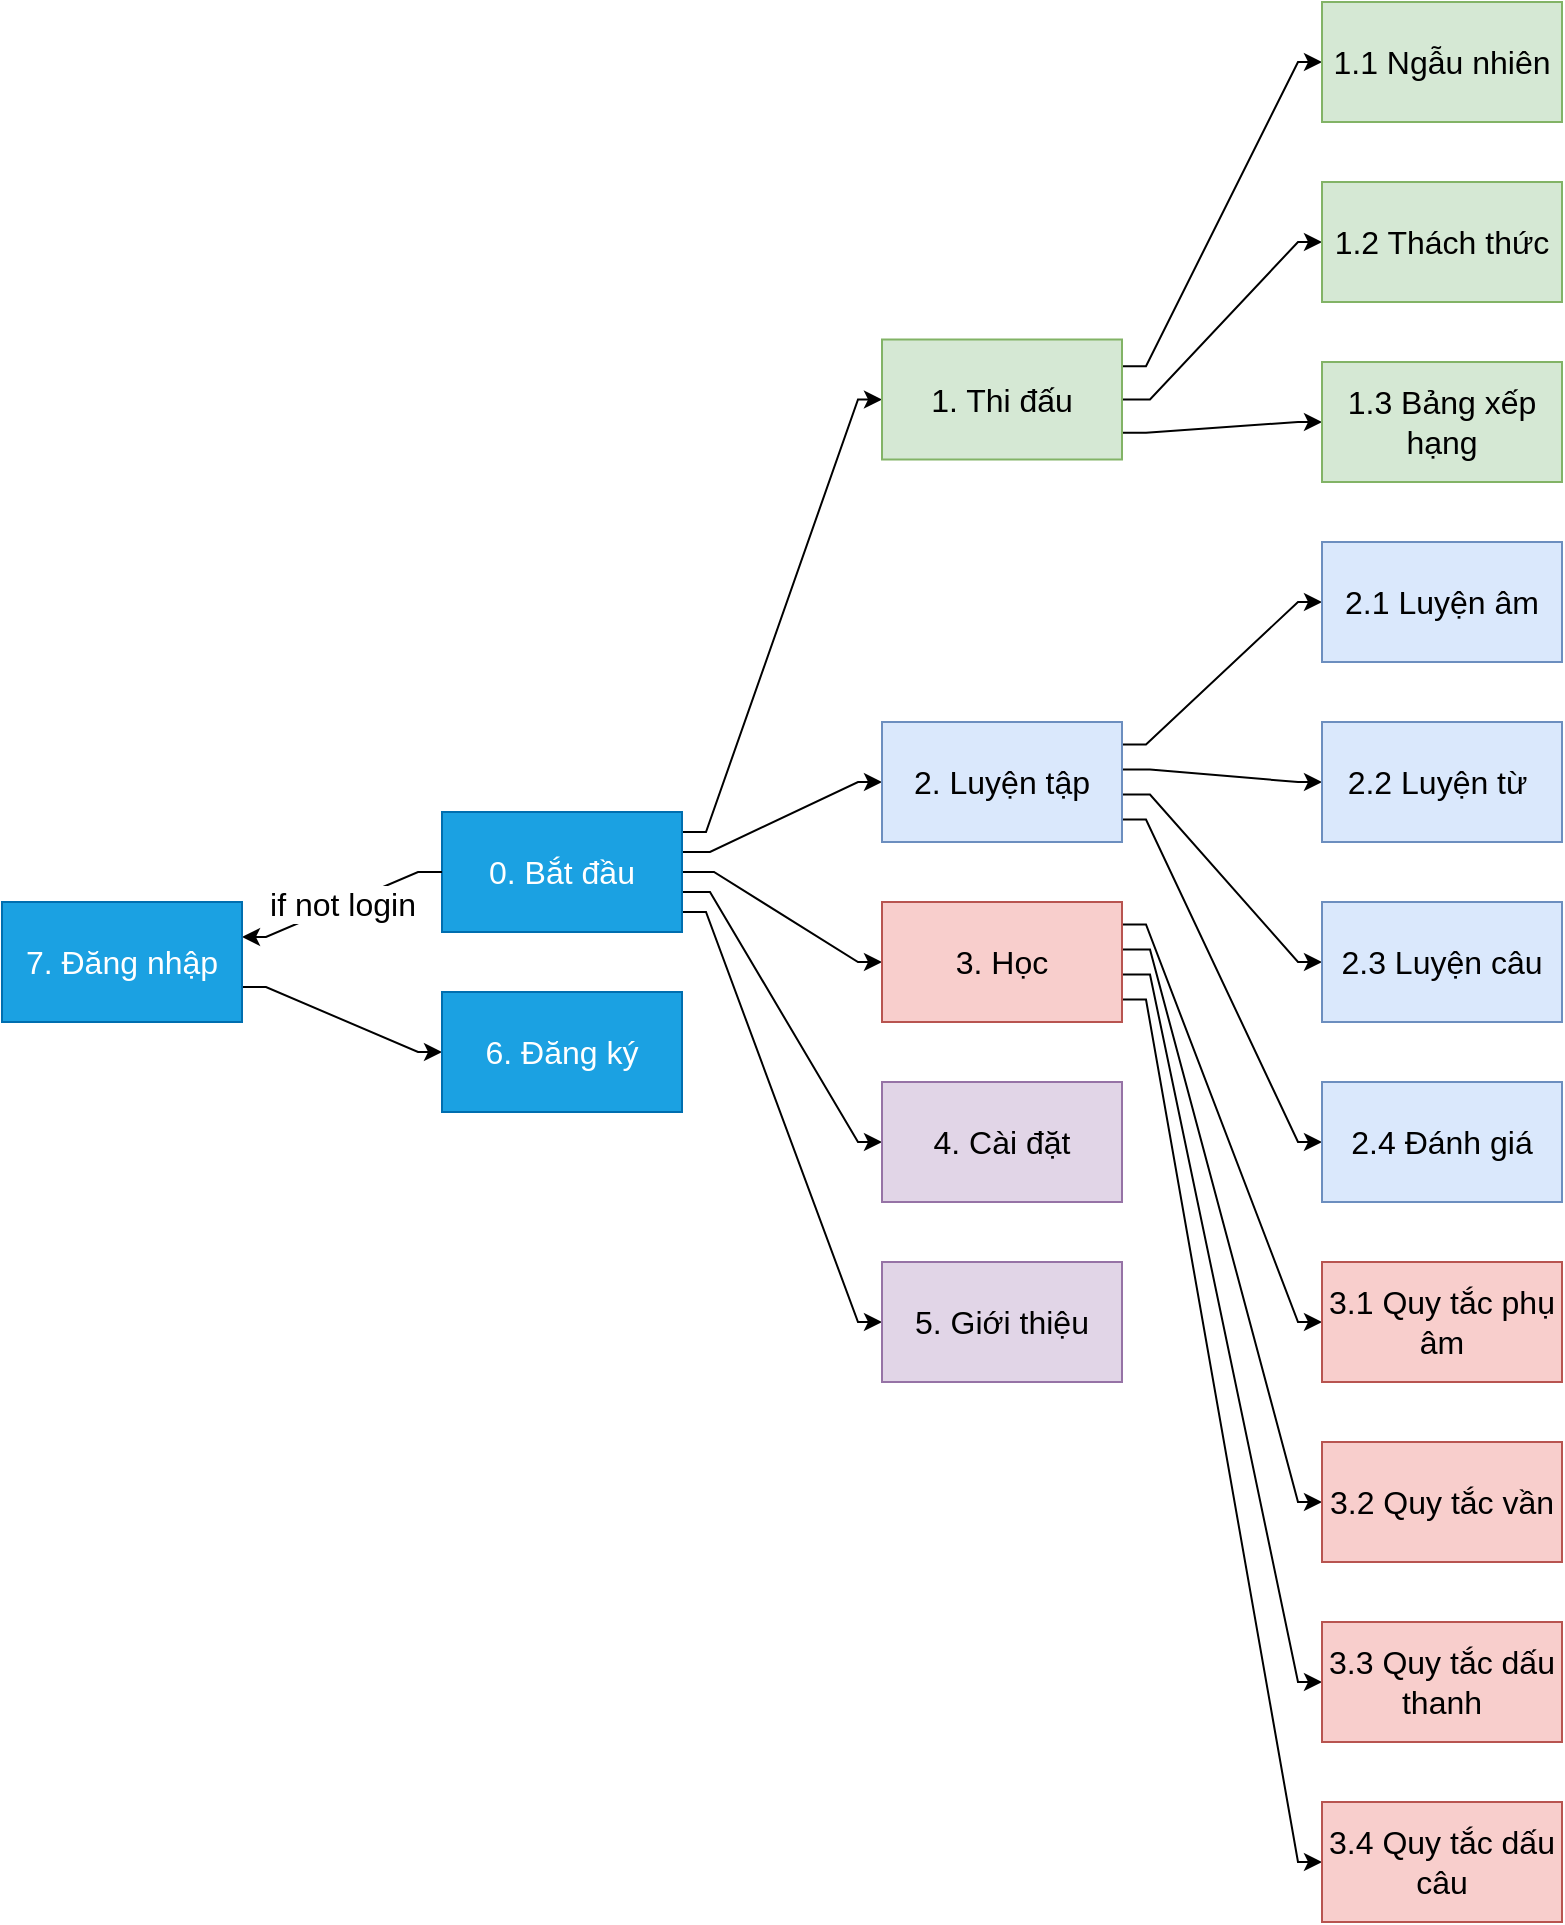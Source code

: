 <mxfile version="13.0.3" type="device" pages="9"><diagram id="jRX8RwiE8KWJKrrzhMsC" name="Sitemap"><mxGraphModel dx="946" dy="629" grid="1" gridSize="10" guides="1" tooltips="1" connect="1" arrows="1" fold="1" page="1" pageScale="1" pageWidth="827" pageHeight="1169" math="0" shadow="0"><root><mxCell id="_VQicK7W8AN-mBVw1nrU-0"/><mxCell id="_VQicK7W8AN-mBVw1nrU-1" parent="_VQicK7W8AN-mBVw1nrU-0"/><mxCell id="_LcYAPvK54a66Tw00UzX-1" value="" style="edgeStyle=orthogonalEdgeStyle;rounded=0;orthogonalLoop=1;jettySize=auto;html=1;noEdgeStyle=1;orthogonal=1;fontSize=16;" parent="_VQicK7W8AN-mBVw1nrU-1" source="_VQicK7W8AN-mBVw1nrU-2" target="_LcYAPvK54a66Tw00UzX-0" edge="1"><mxGeometry relative="1" as="geometry"><Array as="points"><mxPoint x="352" y="415"/><mxPoint x="428" y="198.75"/></Array></mxGeometry></mxCell><mxCell id="GThNzZARJZYDc_VdGsvm-1" style="edgeStyle=orthogonalEdgeStyle;rounded=0;orthogonalLoop=1;jettySize=auto;html=1;noEdgeStyle=1;orthogonal=1;fontSize=16;" parent="_VQicK7W8AN-mBVw1nrU-1" source="_VQicK7W8AN-mBVw1nrU-2" target="_LcYAPvK54a66Tw00UzX-2" edge="1"><mxGeometry relative="1" as="geometry"><Array as="points"><mxPoint x="354" y="425"/><mxPoint x="428" y="390"/></Array></mxGeometry></mxCell><mxCell id="GThNzZARJZYDc_VdGsvm-2" style="edgeStyle=orthogonalEdgeStyle;rounded=0;orthogonalLoop=1;jettySize=auto;html=1;noEdgeStyle=1;orthogonal=1;fontSize=16;" parent="_VQicK7W8AN-mBVw1nrU-1" source="_VQicK7W8AN-mBVw1nrU-2" target="_LcYAPvK54a66Tw00UzX-3" edge="1"><mxGeometry relative="1" as="geometry"><Array as="points"><mxPoint x="356" y="435"/><mxPoint x="428" y="480"/></Array></mxGeometry></mxCell><mxCell id="GThNzZARJZYDc_VdGsvm-3" style="edgeStyle=orthogonalEdgeStyle;rounded=0;orthogonalLoop=1;jettySize=auto;html=1;noEdgeStyle=1;orthogonal=1;fontSize=16;" parent="_VQicK7W8AN-mBVw1nrU-1" source="_VQicK7W8AN-mBVw1nrU-2" target="_LcYAPvK54a66Tw00UzX-4" edge="1"><mxGeometry relative="1" as="geometry"><Array as="points"><mxPoint x="354" y="445"/><mxPoint x="428" y="570"/></Array></mxGeometry></mxCell><mxCell id="GThNzZARJZYDc_VdGsvm-4" style="edgeStyle=orthogonalEdgeStyle;rounded=0;orthogonalLoop=1;jettySize=auto;html=1;noEdgeStyle=1;orthogonal=1;fontSize=16;" parent="_VQicK7W8AN-mBVw1nrU-1" source="_VQicK7W8AN-mBVw1nrU-2" target="GThNzZARJZYDc_VdGsvm-0" edge="1"><mxGeometry relative="1" as="geometry"><Array as="points"><mxPoint x="352" y="455"/><mxPoint x="428" y="660"/></Array></mxGeometry></mxCell><mxCell id="_VQicK7W8AN-mBVw1nrU-2" value="0. Bắt đầu" style="rounded=0;whiteSpace=wrap;html=1;fillColor=#1ba1e2;strokeColor=#006EAF;fontColor=#ffffff;fontSize=16;" parent="_VQicK7W8AN-mBVw1nrU-1" vertex="1"><mxGeometry x="220" y="405" width="120" height="60" as="geometry"/></mxCell><mxCell id="GThNzZARJZYDc_VdGsvm-23" style="edgeStyle=orthogonalEdgeStyle;rounded=0;orthogonalLoop=1;jettySize=auto;html=1;noEdgeStyle=1;orthogonal=1;fontSize=16;" parent="_VQicK7W8AN-mBVw1nrU-1" source="_LcYAPvK54a66Tw00UzX-0" target="GThNzZARJZYDc_VdGsvm-12" edge="1"><mxGeometry relative="1" as="geometry"><Array as="points"><mxPoint x="572" y="182.083"/><mxPoint x="648" y="30"/></Array></mxGeometry></mxCell><mxCell id="GThNzZARJZYDc_VdGsvm-24" style="edgeStyle=orthogonalEdgeStyle;rounded=0;orthogonalLoop=1;jettySize=auto;html=1;noEdgeStyle=1;orthogonal=1;fontSize=16;" parent="_VQicK7W8AN-mBVw1nrU-1" source="_LcYAPvK54a66Tw00UzX-0" target="GThNzZARJZYDc_VdGsvm-13" edge="1"><mxGeometry relative="1" as="geometry"><Array as="points"><mxPoint x="574" y="198.75"/><mxPoint x="648" y="120"/></Array></mxGeometry></mxCell><mxCell id="GThNzZARJZYDc_VdGsvm-25" style="edgeStyle=orthogonalEdgeStyle;rounded=0;orthogonalLoop=1;jettySize=auto;html=1;noEdgeStyle=1;orthogonal=1;fontSize=16;" parent="_VQicK7W8AN-mBVw1nrU-1" source="_LcYAPvK54a66Tw00UzX-0" target="GThNzZARJZYDc_VdGsvm-14" edge="1"><mxGeometry relative="1" as="geometry"><Array as="points"><mxPoint x="572" y="215.417"/><mxPoint x="648" y="210"/></Array></mxGeometry></mxCell><mxCell id="_LcYAPvK54a66Tw00UzX-0" value="1. Thi đấu" style="rounded=0;whiteSpace=wrap;html=1;fillColor=#d5e8d4;strokeColor=#82b366;fontSize=16;" parent="_VQicK7W8AN-mBVw1nrU-1" vertex="1"><mxGeometry x="440" y="168.75" width="120" height="60" as="geometry"/></mxCell><mxCell id="GThNzZARJZYDc_VdGsvm-19" style="edgeStyle=orthogonalEdgeStyle;rounded=0;orthogonalLoop=1;jettySize=auto;html=1;noEdgeStyle=1;orthogonal=1;fontSize=16;" parent="_VQicK7W8AN-mBVw1nrU-1" source="_LcYAPvK54a66Tw00UzX-2" target="GThNzZARJZYDc_VdGsvm-15" edge="1"><mxGeometry relative="1" as="geometry"><Array as="points"><mxPoint x="572" y="371.25"/><mxPoint x="648" y="300"/></Array></mxGeometry></mxCell><mxCell id="GThNzZARJZYDc_VdGsvm-20" style="edgeStyle=orthogonalEdgeStyle;rounded=0;orthogonalLoop=1;jettySize=auto;html=1;noEdgeStyle=1;orthogonal=1;fontSize=16;" parent="_VQicK7W8AN-mBVw1nrU-1" source="_LcYAPvK54a66Tw00UzX-2" target="GThNzZARJZYDc_VdGsvm-16" edge="1"><mxGeometry relative="1" as="geometry"><Array as="points"><mxPoint x="574" y="383.75"/><mxPoint x="648" y="390"/></Array></mxGeometry></mxCell><mxCell id="GThNzZARJZYDc_VdGsvm-21" style="edgeStyle=orthogonalEdgeStyle;rounded=0;orthogonalLoop=1;jettySize=auto;html=1;noEdgeStyle=1;orthogonal=1;fontSize=16;" parent="_VQicK7W8AN-mBVw1nrU-1" source="_LcYAPvK54a66Tw00UzX-2" target="GThNzZARJZYDc_VdGsvm-17" edge="1"><mxGeometry relative="1" as="geometry"><Array as="points"><mxPoint x="574" y="396.25"/><mxPoint x="648" y="480"/></Array></mxGeometry></mxCell><mxCell id="GThNzZARJZYDc_VdGsvm-22" style="edgeStyle=orthogonalEdgeStyle;rounded=0;orthogonalLoop=1;jettySize=auto;html=1;noEdgeStyle=1;orthogonal=1;fontSize=16;" parent="_VQicK7W8AN-mBVw1nrU-1" source="_LcYAPvK54a66Tw00UzX-2" target="GThNzZARJZYDc_VdGsvm-18" edge="1"><mxGeometry relative="1" as="geometry"><Array as="points"><mxPoint x="572" y="408.75"/><mxPoint x="648" y="570"/></Array></mxGeometry></mxCell><mxCell id="_LcYAPvK54a66Tw00UzX-2" value="2. Luyện tập" style="rounded=0;whiteSpace=wrap;html=1;fillColor=#dae8fc;strokeColor=#6c8ebf;fontSize=16;" parent="_VQicK7W8AN-mBVw1nrU-1" vertex="1"><mxGeometry x="440" y="360" width="120" height="60" as="geometry"/></mxCell><mxCell id="GThNzZARJZYDc_VdGsvm-26" style="edgeStyle=orthogonalEdgeStyle;rounded=0;orthogonalLoop=1;jettySize=auto;html=1;noEdgeStyle=1;orthogonal=1;fontSize=16;" parent="_VQicK7W8AN-mBVw1nrU-1" source="_LcYAPvK54a66Tw00UzX-3" target="GThNzZARJZYDc_VdGsvm-7" edge="1"><mxGeometry relative="1" as="geometry"><Array as="points"><mxPoint x="572" y="461.25"/><mxPoint x="648" y="660"/></Array></mxGeometry></mxCell><mxCell id="GThNzZARJZYDc_VdGsvm-27" style="edgeStyle=orthogonalEdgeStyle;rounded=0;orthogonalLoop=1;jettySize=auto;html=1;noEdgeStyle=1;orthogonal=1;fontSize=16;" parent="_VQicK7W8AN-mBVw1nrU-1" source="_LcYAPvK54a66Tw00UzX-3" target="GThNzZARJZYDc_VdGsvm-8" edge="1"><mxGeometry relative="1" as="geometry"><Array as="points"><mxPoint x="574" y="473.75"/><mxPoint x="648" y="750"/></Array></mxGeometry></mxCell><mxCell id="GThNzZARJZYDc_VdGsvm-28" style="edgeStyle=orthogonalEdgeStyle;rounded=0;orthogonalLoop=1;jettySize=auto;html=1;noEdgeStyle=1;orthogonal=1;fontSize=16;" parent="_VQicK7W8AN-mBVw1nrU-1" source="_LcYAPvK54a66Tw00UzX-3" target="GThNzZARJZYDc_VdGsvm-9" edge="1"><mxGeometry relative="1" as="geometry"><Array as="points"><mxPoint x="574" y="486.25"/><mxPoint x="648" y="840"/></Array></mxGeometry></mxCell><mxCell id="GThNzZARJZYDc_VdGsvm-29" style="edgeStyle=orthogonalEdgeStyle;rounded=0;orthogonalLoop=1;jettySize=auto;html=1;noEdgeStyle=1;orthogonal=1;fontSize=16;" parent="_VQicK7W8AN-mBVw1nrU-1" source="_LcYAPvK54a66Tw00UzX-3" target="GThNzZARJZYDc_VdGsvm-10" edge="1"><mxGeometry relative="1" as="geometry"><Array as="points"><mxPoint x="572" y="498.75"/><mxPoint x="648" y="930"/></Array></mxGeometry></mxCell><mxCell id="_LcYAPvK54a66Tw00UzX-3" value="3. Học" style="rounded=0;whiteSpace=wrap;html=1;fillColor=#f8cecc;strokeColor=#b85450;fontSize=16;" parent="_VQicK7W8AN-mBVw1nrU-1" vertex="1"><mxGeometry x="440" y="450" width="120" height="60" as="geometry"/></mxCell><mxCell id="_LcYAPvK54a66Tw00UzX-4" value="4. Cài đặt" style="rounded=0;whiteSpace=wrap;html=1;fillColor=#e1d5e7;strokeColor=#9673a6;fontSize=16;" parent="_VQicK7W8AN-mBVw1nrU-1" vertex="1"><mxGeometry x="440" y="540" width="120" height="60" as="geometry"/></mxCell><mxCell id="GThNzZARJZYDc_VdGsvm-0" value="5. Giới thiệu" style="rounded=0;whiteSpace=wrap;html=1;fillColor=#e1d5e7;strokeColor=#9673a6;fontSize=16;" parent="_VQicK7W8AN-mBVw1nrU-1" vertex="1"><mxGeometry x="440" y="630" width="120" height="60" as="geometry"/></mxCell><mxCell id="X1VHZilgfLUUwnKsh0X9-0" value="if not login" style="edgeStyle=orthogonalEdgeStyle;rounded=0;orthogonalLoop=1;jettySize=auto;html=1;noEdgeStyle=1;orthogonal=1;fontSize=16;" parent="_VQicK7W8AN-mBVw1nrU-1" source="_VQicK7W8AN-mBVw1nrU-2" target="GThNzZARJZYDc_VdGsvm-5" edge="1"><mxGeometry relative="1" as="geometry"><Array as="points"><mxPoint x="208" y="435"/><mxPoint x="132" y="467.5"/></Array></mxGeometry></mxCell><mxCell id="X1VHZilgfLUUwnKsh0X9-1" style="edgeStyle=orthogonalEdgeStyle;rounded=0;orthogonalLoop=1;jettySize=auto;html=1;noEdgeStyle=1;orthogonal=1;fontSize=16;" parent="_VQicK7W8AN-mBVw1nrU-1" source="GThNzZARJZYDc_VdGsvm-5" target="GThNzZARJZYDc_VdGsvm-6" edge="1"><mxGeometry relative="1" as="geometry"><Array as="points"><mxPoint x="132" y="492.5"/><mxPoint x="208" y="525"/></Array></mxGeometry></mxCell><mxCell id="GThNzZARJZYDc_VdGsvm-5" value="7. Đăng nhập" style="rounded=0;whiteSpace=wrap;html=1;fillColor=#1ba1e2;strokeColor=#006EAF;fontColor=#ffffff;fontSize=16;" parent="_VQicK7W8AN-mBVw1nrU-1" vertex="1"><mxGeometry y="450" width="120" height="60" as="geometry"/></mxCell><mxCell id="GThNzZARJZYDc_VdGsvm-6" value="6. Đăng ký" style="rounded=0;whiteSpace=wrap;html=1;fillColor=#1ba1e2;strokeColor=#006EAF;fontColor=#ffffff;fontSize=16;" parent="_VQicK7W8AN-mBVw1nrU-1" vertex="1"><mxGeometry x="220" y="495" width="120" height="60" as="geometry"/></mxCell><mxCell id="GThNzZARJZYDc_VdGsvm-7" value="3.1 Quy tắc phụ âm" style="rounded=0;whiteSpace=wrap;html=1;fillColor=#f8cecc;strokeColor=#b85450;fontSize=16;" parent="_VQicK7W8AN-mBVw1nrU-1" vertex="1"><mxGeometry x="660" y="630" width="120" height="60" as="geometry"/></mxCell><mxCell id="GThNzZARJZYDc_VdGsvm-8" value="3.2 Quy tắc vần" style="rounded=0;whiteSpace=wrap;html=1;fillColor=#f8cecc;strokeColor=#b85450;fontSize=16;" parent="_VQicK7W8AN-mBVw1nrU-1" vertex="1"><mxGeometry x="660" y="720" width="120" height="60" as="geometry"/></mxCell><mxCell id="GThNzZARJZYDc_VdGsvm-9" value="3.3 Quy tắc dấu thanh" style="rounded=0;whiteSpace=wrap;html=1;fillColor=#f8cecc;strokeColor=#b85450;fontSize=16;" parent="_VQicK7W8AN-mBVw1nrU-1" vertex="1"><mxGeometry x="660" y="810" width="120" height="60" as="geometry"/></mxCell><mxCell id="GThNzZARJZYDc_VdGsvm-10" value="3.4 Quy tắc dấu câu" style="rounded=0;whiteSpace=wrap;html=1;fillColor=#f8cecc;strokeColor=#b85450;fontSize=16;" parent="_VQicK7W8AN-mBVw1nrU-1" vertex="1"><mxGeometry x="660" y="900" width="120" height="60" as="geometry"/></mxCell><mxCell id="GThNzZARJZYDc_VdGsvm-12" value="1.1 Ngẫu nhiên" style="rounded=0;whiteSpace=wrap;html=1;fillColor=#d5e8d4;strokeColor=#82b366;fontSize=16;" parent="_VQicK7W8AN-mBVw1nrU-1" vertex="1"><mxGeometry x="660" width="120" height="60" as="geometry"/></mxCell><mxCell id="GThNzZARJZYDc_VdGsvm-13" value="1.2 Thách thức" style="rounded=0;whiteSpace=wrap;html=1;fillColor=#d5e8d4;strokeColor=#82b366;fontSize=16;" parent="_VQicK7W8AN-mBVw1nrU-1" vertex="1"><mxGeometry x="660" y="90" width="120" height="60" as="geometry"/></mxCell><mxCell id="GThNzZARJZYDc_VdGsvm-14" value="1.3 Bảng xếp hạng" style="rounded=0;whiteSpace=wrap;html=1;fillColor=#d5e8d4;strokeColor=#82b366;fontSize=16;" parent="_VQicK7W8AN-mBVw1nrU-1" vertex="1"><mxGeometry x="660" y="180" width="120" height="60" as="geometry"/></mxCell><mxCell id="GThNzZARJZYDc_VdGsvm-15" value="2.1 Luyện âm" style="rounded=0;whiteSpace=wrap;html=1;fillColor=#dae8fc;strokeColor=#6c8ebf;fontSize=16;" parent="_VQicK7W8AN-mBVw1nrU-1" vertex="1"><mxGeometry x="660" y="270" width="120" height="60" as="geometry"/></mxCell><mxCell id="GThNzZARJZYDc_VdGsvm-16" value="2.2 Luyện từ&amp;nbsp;" style="rounded=0;whiteSpace=wrap;html=1;fillColor=#dae8fc;strokeColor=#6c8ebf;fontSize=16;" parent="_VQicK7W8AN-mBVw1nrU-1" vertex="1"><mxGeometry x="660" y="360" width="120" height="60" as="geometry"/></mxCell><mxCell id="GThNzZARJZYDc_VdGsvm-17" value="2.3 Luyện câu" style="rounded=0;whiteSpace=wrap;html=1;fillColor=#dae8fc;strokeColor=#6c8ebf;fontSize=16;" parent="_VQicK7W8AN-mBVw1nrU-1" vertex="1"><mxGeometry x="660" y="450" width="120" height="60" as="geometry"/></mxCell><mxCell id="GThNzZARJZYDc_VdGsvm-18" value="2.4 Đánh giá" style="rounded=0;whiteSpace=wrap;html=1;fillColor=#dae8fc;strokeColor=#6c8ebf;fontSize=16;" parent="_VQicK7W8AN-mBVw1nrU-1" vertex="1"><mxGeometry x="660" y="540" width="120" height="60" as="geometry"/></mxCell></root></mxGraphModel></diagram><diagram id="NgId0Up0M-isGrkUUvT6" name="0. Start"><mxGraphModel dx="946" dy="629" grid="1" gridSize="10" guides="1" tooltips="1" connect="1" arrows="1" fold="1" page="1" pageScale="1" pageWidth="1169" pageHeight="827" math="0" shadow="0"><root><mxCell id="0"/><mxCell id="1" parent="0"/><mxCell id="HtGNsahYVUgFnaQTieeV-60" value="" style="rounded=0;whiteSpace=wrap;html=1;fontSize=20;fillColor=#ffe6cc;strokeColor=#d79b00;fillOpacity=30;" parent="1" vertex="1"><mxGeometry x="40" y="40" width="1070" height="730" as="geometry"/></mxCell><mxCell id="HtGNsahYVUgFnaQTieeV-56" value="Thi đấu" style="dashed=0;align=center;fontSize=30;shape=rect;fillColor=#d80073;strokeColor=#A50040;fontStyle=1;shadow=1;fontColor=#ffffff;" parent="1" vertex="1"><mxGeometry x="475" y="280" width="200" height="100" as="geometry"/></mxCell><mxCell id="HtGNsahYVUgFnaQTieeV-57" value="Luyện tập" style="dashed=0;align=center;fontSize=26;shape=rect;fillColor=#0050ef;strokeColor=#001DBC;fontStyle=1;shadow=1;fontColor=#ffffff;" parent="1" vertex="1"><mxGeometry x="475" y="420" width="200" height="100" as="geometry"/></mxCell><mxCell id="HtGNsahYVUgFnaQTieeV-59" value="About" style="dashed=0;align=center;fontSize=20;shape=rect;fillColor=#FFCCE6;strokeColor=none;fontStyle=0;shadow=1;fontColor=#003366;" parent="1" vertex="1"><mxGeometry x="930" y="695" width="150" height="50" as="geometry"/></mxCell><mxCell id="HtGNsahYVUgFnaQTieeV-61" value="Anh Hùng Bàn Phím" style="text;html=1;strokeColor=none;fillColor=none;align=center;verticalAlign=middle;whiteSpace=wrap;rounded=0;fontSize=50;fontFamily=Comic Sans MS;movableLabel=0;treeFolding=0;" parent="1" vertex="1"><mxGeometry x="335" y="130" width="480" height="110" as="geometry"/></mxCell><mxCell id="HtGNsahYVUgFnaQTieeV-64" value="Settings" style="dashed=0;align=center;fontSize=20;shape=rect;fillColor=#FFCCE6;strokeColor=none;fontStyle=0;shadow=1;fontColor=#003366;" parent="1" vertex="1"><mxGeometry x="90" y="690" width="150" height="50" as="geometry"/></mxCell><mxCell id="ePfK4L3cQZ0ccF9feq0H-1" value="" style="shape=ellipse;strokeColor=none;fillColor=#FF4081;shadow=1;gradientColor=none;fontFamily=Comic Sans MS;fontSize=50;fontColor=#003366;" parent="1" vertex="1"><mxGeometry x="1024" y="60" width="56" height="56" as="geometry"/></mxCell><mxCell id="ePfK4L3cQZ0ccF9feq0H-2" value="" style="dashed=0;html=1;shape=mxgraph.gmdl.x;strokeColor=#ffffff;strokeWidth=2;" parent="ePfK4L3cQZ0ccF9feq0H-1" vertex="1"><mxGeometry x="0.5" y="0.5" width="16" height="16" relative="1" as="geometry"><mxPoint x="-8" y="-8" as="offset"/></mxGeometry></mxCell><mxCell id="Z62txTZfVZDOHFGcM9o6-4" value="&lt;div&gt;&lt;span&gt;+ target : lựa chọn mục đích sử dụng của người dùng&amp;nbsp;&lt;/span&gt;&lt;/div&gt;&lt;div&gt;&lt;span&gt;&lt;br&gt;&lt;/span&gt;&lt;/div&gt;&lt;span&gt;+ objective: chuyển người dùng đến màn tương ứng&lt;br&gt;&amp;nbsp; &amp;nbsp; &amp;nbsp; &amp;nbsp; 3 màn chính : thi đấu, luyện tập, học gõ, &lt;br&gt;&amp;nbsp; &amp;nbsp; &amp;nbsp; &amp;nbsp; 2 màn phụ : cài đặt và xem giới thiệu&lt;br&gt;&lt;br&gt;&lt;/span&gt;&lt;span&gt;+ message: mỗi nút bấm sẽ chuyển đến phần tương ứng&lt;/span&gt;&lt;span&gt;&lt;br&gt;&lt;br&gt;&lt;div&gt;&lt;span&gt;+ content: tiêu đề của mỗi màn&amp;nbsp;&lt;/span&gt;&lt;/div&gt;&lt;/span&gt;" style="text;html=1;align=left;verticalAlign=middle;resizable=0;points=[];autosize=1;fontSize=20;fontColor=#000000;" parent="1" vertex="1"><mxGeometry x="1190" y="40" width="520" height="220" as="geometry"/></mxCell><mxCell id="MW5r-zJaR0Y2Dz6xl9Jh-1" value="Học" style="dashed=0;align=center;fontSize=26;shape=rect;fillColor=#60a917;strokeColor=#2D7600;fontStyle=1;shadow=1;fontColor=#ffffff;" parent="1" vertex="1"><mxGeometry x="475" y="560" width="200" height="100" as="geometry"/></mxCell></root></mxGraphModel></diagram><diagram id="7HtcnRQxv5Tr412zVTUO" name="1. Thi đấu"><mxGraphModel dx="2282" dy="1567" grid="1" gridSize="10" guides="1" tooltips="1" connect="1" arrows="1" fold="1" page="1" pageScale="1" pageWidth="1169" pageHeight="827" math="0" shadow="0"><root><mxCell id="BdKWvKbe0RuwZbQT6zoo-0"/><mxCell id="BdKWvKbe0RuwZbQT6zoo-1" parent="BdKWvKbe0RuwZbQT6zoo-0"/><mxCell id="ZSCIKNvJwPvyaIhyHjcz-0" value="" style="rounded=0;whiteSpace=wrap;html=1;fontSize=20;fillColor=#ffe6cc;strokeColor=#d79b00;fillOpacity=30;" parent="BdKWvKbe0RuwZbQT6zoo-1" vertex="1"><mxGeometry x="-1100" y="30" width="1070" height="730" as="geometry"/></mxCell><mxCell id="YhXQCQEPcGagVoRFYJP_-2" value="VS" style="edgeStyle=orthogonalEdgeStyle;rounded=0;orthogonalLoop=1;jettySize=auto;html=1;fontSize=20;labelBackgroundColor=none;fontColor=#000000;strokeColor=none;" parent="BdKWvKbe0RuwZbQT6zoo-1" source="SAnS634Hy9ofvR5bFSgO-2" target="SAnS634Hy9ofvR5bFSgO-5" edge="1"><mxGeometry relative="1" as="geometry"/></mxCell><mxCell id="SAnS634Hy9ofvR5bFSgO-2" value="Nguyễn Đức Thiên (Me)&lt;br&gt;&lt;div&gt;&lt;span style=&quot;font-family: &amp;#34;comic sans ms&amp;#34; ; font-weight: 700&quot;&gt;Nội dung hiển thị cho hai&amp;nbsp;&lt;/span&gt;&lt;/div&gt;" style="rounded=0;whiteSpace=wrap;html=1;fillColor=#FFCCE6;fontFamily=Tahoma;fontSize=24;fontColor=#003366;align=left;verticalAlign=top;" parent="BdKWvKbe0RuwZbQT6zoo-1" vertex="1"><mxGeometry x="-945" y="207.5" width="360" height="210" as="geometry"/></mxCell><mxCell id="SAnS634Hy9ofvR5bFSgO-4" value="" style="verticalLabelPosition=bottom;verticalAlign=top;html=1;shadow=0;dashed=0;strokeWidth=1;shape=mxgraph.ios.iKeybLett;fillColor=#FFCCE6;fontFamily=Comic Sans MS;fontSize=50;fontColor=#003366;" parent="BdKWvKbe0RuwZbQT6zoo-1" vertex="1"><mxGeometry x="-945" y="465" width="760" height="280" as="geometry"/></mxCell><mxCell id="SAnS634Hy9ofvR5bFSgO-5" value="Vũ Hoàng Đức Hiếu (Enemy)&lt;br&gt;&lt;span style=&quot;font-family: &amp;#34;comic sans ms&amp;#34; ; font-weight: 700&quot;&gt;Nội dung hiển thị cho hai người chơi cùng gõ&amp;nbsp;&lt;/span&gt;" style="rounded=0;whiteSpace=wrap;html=1;fillColor=#FFCCE6;fontFamily=Tahoma;fontSize=24;fontColor=#003366;align=left;verticalAlign=top;" parent="BdKWvKbe0RuwZbQT6zoo-1" vertex="1"><mxGeometry x="-545" y="205" width="360" height="212.5" as="geometry"/></mxCell><mxCell id="SAnS634Hy9ofvR5bFSgO-7" value="Nội dung hiển thị cho hai người chơi cùng gõ xem ai gõ nhanh" style="html=1;whiteSpace=wrap;comic=1;strokeWidth=2;fontFamily=Comic Sans MS;fontStyle=1;fillColor=#FFCCE6;fontSize=24;" parent="BdKWvKbe0RuwZbQT6zoo-1" vertex="1"><mxGeometry x="-945" y="45" width="760" height="60" as="geometry"/></mxCell><mxCell id="SAnS634Hy9ofvR5bFSgO-8" value="" style="html=1;verticalLabelPosition=bottom;align=center;labelBackgroundColor=#ffffff;verticalAlign=top;strokeWidth=2;strokeColor=#0080F0;shadow=0;dashed=0;shape=mxgraph.ios7.icons.alarm_clock;fillColor=#FFCCE6;fontFamily=Tahoma;fontSize=24;fontColor=#003366;" parent="BdKWvKbe0RuwZbQT6zoo-1" vertex="1"><mxGeometry x="-640" y="142.5" width="27" height="30" as="geometry"/></mxCell><mxCell id="SAnS634Hy9ofvR5bFSgO-9" value="00:15" style="text;html=1;strokeColor=none;fillColor=none;align=center;verticalAlign=middle;whiteSpace=wrap;rounded=0;fontFamily=Tahoma;fontSize=30;fontColor=#003366;" parent="BdKWvKbe0RuwZbQT6zoo-1" vertex="1"><mxGeometry x="-590" y="135" width="100" height="45" as="geometry"/></mxCell><mxCell id="eWuEAtovV_cSGL4s2tFl-0" value="" style="shape=ellipse;strokeColor=none;fillColor=#FF4081;shadow=1;gradientColor=none;fontFamily=Comic Sans MS;fontSize=50;fontColor=#003366;" parent="BdKWvKbe0RuwZbQT6zoo-1" vertex="1"><mxGeometry x="-136" y="50" width="56" height="56" as="geometry"/></mxCell><mxCell id="eWuEAtovV_cSGL4s2tFl-1" value="" style="dashed=0;html=1;shape=mxgraph.gmdl.x;strokeColor=#ffffff;strokeWidth=2;" parent="eWuEAtovV_cSGL4s2tFl-0" vertex="1"><mxGeometry x="0.5" y="0.5" width="16" height="16" relative="1" as="geometry"><mxPoint x="-8" y="-8" as="offset"/></mxGeometry></mxCell><mxCell id="YhXQCQEPcGagVoRFYJP_-0" value="Score: 3456" style="text;html=1;strokeColor=none;fillColor=none;align=center;verticalAlign=middle;whiteSpace=wrap;rounded=0;fontFamily=Tahoma;fontSize=20;fontColor=#003366;" parent="BdKWvKbe0RuwZbQT6zoo-1" vertex="1"><mxGeometry x="-945" y="162.5" width="220" height="45" as="geometry"/></mxCell><mxCell id="YhXQCQEPcGagVoRFYJP_-1" value="Score: 6543" style="text;html=1;strokeColor=none;fillColor=none;align=center;verticalAlign=middle;whiteSpace=wrap;rounded=0;fontFamily=Tahoma;fontSize=20;fontColor=#003366;" parent="BdKWvKbe0RuwZbQT6zoo-1" vertex="1"><mxGeometry x="-405" y="160" width="220" height="45" as="geometry"/></mxCell><mxCell id="XW9bo6uTOzCGFNSrm0I6-0" value="" style="rounded=0;whiteSpace=wrap;html=1;fontSize=20;fillColor=#ffe6cc;strokeColor=#d79b00;fillOpacity=30;" parent="BdKWvKbe0RuwZbQT6zoo-1" vertex="1"><mxGeometry x="-1119" y="-800" width="1070" height="730" as="geometry"/></mxCell><mxCell id="XW9bo6uTOzCGFNSrm0I6-13" value="&lt;font style=&quot;font-size: 30px&quot;&gt;Về trang chủ&lt;/font&gt;" style="html=1;verticalLabelPosition=bottom;align=center;labelBackgroundColor=#ffffff;verticalAlign=top;strokeWidth=2;strokeColor=#0080F0;shadow=0;dashed=0;shape=mxgraph.ios7.icons.back;fillColor=#FFCCE6;fontSize=16;" parent="BdKWvKbe0RuwZbQT6zoo-1" vertex="1"><mxGeometry x="-1049" y="-760" width="60" height="60" as="geometry"/></mxCell><mxCell id="wv5Bbt93-HfsZljWmxoL-1" value="Thách đấu" style="dashed=0;align=center;fontSize=30;shape=rect;fillColor=#d80073;strokeColor=#A50040;fontStyle=1;shadow=1;fontColor=#ffffff;" parent="BdKWvKbe0RuwZbQT6zoo-1" vertex="1"><mxGeometry x="-781.5" y="-470" width="395" height="100" as="geometry"/></mxCell><mxCell id="wv5Bbt93-HfsZljWmxoL-4" value="Bắt cặp ngẫu nhiên" style="dashed=0;align=center;fontSize=30;shape=rect;fillColor=#d80073;strokeColor=#A50040;fontStyle=1;shadow=1;fontColor=#ffffff;" parent="BdKWvKbe0RuwZbQT6zoo-1" vertex="1"><mxGeometry x="-781.5" y="-630" width="395" height="100" as="geometry"/></mxCell><mxCell id="wv5Bbt93-HfsZljWmxoL-5" value="Bảng xếp hạng" style="dashed=0;align=center;fontSize=30;shape=rect;fillColor=#d80073;strokeColor=#A50040;fontStyle=1;shadow=1;fontColor=#ffffff;" parent="BdKWvKbe0RuwZbQT6zoo-1" vertex="1"><mxGeometry x="-781.5" y="-310" width="395" height="100" as="geometry"/></mxCell><mxCell id="wv5Bbt93-HfsZljWmxoL-15" value="" style="shape=ellipse;strokeColor=none;fillColor=#FF4081;shadow=1;gradientColor=none;fontFamily=Comic Sans MS;fontSize=50;fontColor=#003366;" parent="BdKWvKbe0RuwZbQT6zoo-1" vertex="1"><mxGeometry x="-139" y="-756" width="56" height="56" as="geometry"/></mxCell><mxCell id="wv5Bbt93-HfsZljWmxoL-16" value="" style="dashed=0;html=1;shape=mxgraph.gmdl.x;strokeColor=#ffffff;strokeWidth=2;" parent="wv5Bbt93-HfsZljWmxoL-15" vertex="1"><mxGeometry x="0.5" y="0.5" width="16" height="16" relative="1" as="geometry"><mxPoint x="-8" y="-8" as="offset"/></mxGeometry></mxCell><mxCell id="wv5Bbt93-HfsZljWmxoL-20" value="" style="rounded=0;whiteSpace=wrap;html=1;fontSize=20;fillColor=#ffe6cc;strokeColor=#d79b00;fillOpacity=30;" parent="BdKWvKbe0RuwZbQT6zoo-1" vertex="1"><mxGeometry x="-1110" y="1690" width="1070" height="730" as="geometry"/></mxCell><mxCell id="wv5Bbt93-HfsZljWmxoL-21" value="&lt;font style=&quot;font-size: 30px&quot;&gt;Trở lại&lt;/font&gt;" style="html=1;verticalLabelPosition=bottom;align=center;labelBackgroundColor=#ffffff;verticalAlign=top;strokeWidth=2;strokeColor=#0080F0;shadow=0;dashed=0;shape=mxgraph.ios7.icons.back;fillColor=#FFCCE6;fontSize=16;" parent="BdKWvKbe0RuwZbQT6zoo-1" vertex="1"><mxGeometry x="-1061" y="1715" width="60" height="60" as="geometry"/></mxCell><mxCell id="wv5Bbt93-HfsZljWmxoL-25" value="" style="shape=ellipse;strokeColor=none;fillColor=#FF4081;shadow=1;gradientColor=none;fontFamily=Comic Sans MS;fontSize=50;fontColor=#003366;" parent="BdKWvKbe0RuwZbQT6zoo-1" vertex="1"><mxGeometry x="-151" y="1719" width="56" height="56" as="geometry"/></mxCell><mxCell id="wv5Bbt93-HfsZljWmxoL-26" value="" style="dashed=0;html=1;shape=mxgraph.gmdl.x;strokeColor=#ffffff;strokeWidth=2;" parent="wv5Bbt93-HfsZljWmxoL-25" vertex="1"><mxGeometry x="0.5" y="0.5" width="16" height="16" relative="1" as="geometry"><mxPoint x="-8" y="-8" as="offset"/></mxGeometry></mxCell><mxCell id="wv5Bbt93-HfsZljWmxoL-27" value="&lt;table border=&quot;1&quot; width=&quot;100%&quot; cellpadding=&quot;4&quot; style=&quot;width: 100% ; height: 100% ; border-collapse: collapse&quot;&gt;&lt;tbody&gt;&lt;tr style=&quot;background-color: #a7c942 ; color: #ffffff ; border: 1px solid #98bf21&quot;&gt;&lt;th align=&quot;left&quot;&gt;Người chơi&lt;/th&gt;&lt;th align=&quot;left&quot;&gt;Điểm số&lt;/th&gt;&lt;th align=&quot;left&quot;&gt;Thời gian&lt;/th&gt;&lt;/tr&gt;&lt;tr style=&quot;border: 1px solid #98bf21&quot;&gt;&lt;td&gt;Thiên Nguyễn&lt;/td&gt;&lt;td&gt;3000000&lt;/td&gt;&lt;td&gt;10-10-2020&lt;/td&gt;&lt;/tr&gt;&lt;tr style=&quot;background-color: #eaf2d3 ; border: 1px solid #98bf21&quot;&gt;&lt;td&gt;Value 4&lt;/td&gt;&lt;td&gt;Value 5&lt;/td&gt;&lt;td&gt;Value 6&lt;/td&gt;&lt;/tr&gt;&lt;tr style=&quot;border: 1px solid #98bf21&quot;&gt;&lt;td&gt;Value 7&lt;/td&gt;&lt;td&gt;Value 8&lt;/td&gt;&lt;td&gt;Value 9&lt;/td&gt;&lt;/tr&gt;&lt;tr style=&quot;background-color: #eaf2d3 ; border: 1px solid #98bf21&quot;&gt;&lt;td&gt;Value 10&lt;/td&gt;&lt;td&gt;Value 11&lt;/td&gt;&lt;td&gt;Value 12&lt;/td&gt;&lt;/tr&gt;&lt;/tbody&gt;&lt;/table&gt;" style="text;html=1;strokeColor=#c0c0c0;fillColor=#ffffff;overflow=fill;rounded=0;fontSize=16;align=left;" parent="BdKWvKbe0RuwZbQT6zoo-1" vertex="1"><mxGeometry x="-930" y="1835" width="710" height="440" as="geometry"/></mxCell><mxCell id="wv5Bbt93-HfsZljWmxoL-34" value="" style="html=1;shadow=0;dashed=0;shape=mxgraph.bootstrap.rrect;rSize=5;strokeColor=#DEE2E6;html=1;whiteSpace=wrap;fillColor=#ffffff;fontColor=#0085FC;fontSize=14;align=left;" parent="BdKWvKbe0RuwZbQT6zoo-1" vertex="1"><mxGeometry x="-690" y="2345" width="218" height="60" as="geometry"/></mxCell><mxCell id="wv5Bbt93-HfsZljWmxoL-35" value="Previous" style="strokeColor=inherit;fillColor=inherit;gradientColor=inherit;fontColor=inherit;html=1;shadow=0;dashed=0;shape=mxgraph.bootstrap.leftButton;rSize=5;perimeter=none;whiteSpace=wrap;resizeHeight=1;fontSize=14;" parent="wv5Bbt93-HfsZljWmxoL-34" vertex="1"><mxGeometry width="70" height="60" relative="1" as="geometry"/></mxCell><mxCell id="wv5Bbt93-HfsZljWmxoL-36" value="1" style="strokeColor=inherit;fillColor=inherit;gradientColor=inherit;fontColor=inherit;html=1;shadow=0;dashed=0;perimeter=none;whiteSpace=wrap;resizeHeight=1;fontSize=14;" parent="wv5Bbt93-HfsZljWmxoL-34" vertex="1"><mxGeometry width="30" height="60" relative="1" as="geometry"><mxPoint x="70" as="offset"/></mxGeometry></mxCell><mxCell id="wv5Bbt93-HfsZljWmxoL-37" value="2" style="strokeColor=inherit;fillColor=inherit;gradientColor=inherit;fontColor=inherit;html=1;shadow=0;dashed=0;perimeter=none;whiteSpace=wrap;resizeHeight=1;fontSize=14;" parent="wv5Bbt93-HfsZljWmxoL-34" vertex="1"><mxGeometry width="30" height="60" relative="1" as="geometry"><mxPoint x="100" as="offset"/></mxGeometry></mxCell><mxCell id="wv5Bbt93-HfsZljWmxoL-38" value="3" style="strokeColor=inherit;fillColor=inherit;gradientColor=inherit;fontColor=inherit;html=1;shadow=0;dashed=0;perimeter=none;whiteSpace=wrap;resizeHeight=1;fontSize=14;" parent="wv5Bbt93-HfsZljWmxoL-34" vertex="1"><mxGeometry width="30" height="60" relative="1" as="geometry"><mxPoint x="130" as="offset"/></mxGeometry></mxCell><mxCell id="wv5Bbt93-HfsZljWmxoL-39" value="Next" style="strokeColor=inherit;fillColor=inherit;gradientColor=inherit;fontColor=inherit;html=1;shadow=0;dashed=0;shape=mxgraph.bootstrap.rightButton;rSize=5;perimeter=none;whiteSpace=wrap;resizeHeight=1;fontSize=14;" parent="wv5Bbt93-HfsZljWmxoL-34" vertex="1"><mxGeometry x="1" width="60" height="60" relative="1" as="geometry"><mxPoint x="-60" as="offset"/></mxGeometry></mxCell><mxCell id="wv5Bbt93-HfsZljWmxoL-40" value="" style="rounded=0;whiteSpace=wrap;html=1;fontSize=20;fillColor=#ffe6cc;strokeColor=#d79b00;fillOpacity=30;" parent="BdKWvKbe0RuwZbQT6zoo-1" vertex="1"><mxGeometry x="-1110" y="880" width="1070" height="730" as="geometry"/></mxCell><mxCell id="wv5Bbt93-HfsZljWmxoL-41" value="&lt;font style=&quot;font-size: 30px&quot;&gt;Trở lại&lt;/font&gt;" style="html=1;verticalLabelPosition=bottom;align=center;labelBackgroundColor=#ffffff;verticalAlign=top;strokeWidth=2;strokeColor=#0080F0;shadow=0;dashed=0;shape=mxgraph.ios7.icons.back;fillColor=#FFCCE6;fontSize=16;" parent="BdKWvKbe0RuwZbQT6zoo-1" vertex="1"><mxGeometry x="-1061" y="905" width="60" height="60" as="geometry"/></mxCell><mxCell id="wv5Bbt93-HfsZljWmxoL-42" value="" style="shape=ellipse;strokeColor=none;fillColor=#FF4081;shadow=1;gradientColor=none;fontFamily=Comic Sans MS;fontSize=50;fontColor=#003366;" parent="BdKWvKbe0RuwZbQT6zoo-1" vertex="1"><mxGeometry x="-151" y="909" width="56" height="56" as="geometry"/></mxCell><mxCell id="wv5Bbt93-HfsZljWmxoL-43" value="" style="dashed=0;html=1;shape=mxgraph.gmdl.x;strokeColor=#ffffff;strokeWidth=2;" parent="wv5Bbt93-HfsZljWmxoL-42" vertex="1"><mxGeometry x="0.5" y="0.5" width="16" height="16" relative="1" as="geometry"><mxPoint x="-8" y="-8" as="offset"/></mxGeometry></mxCell><mxCell id="wv5Bbt93-HfsZljWmxoL-54" value="Nhập tên tài khoản người chơi ...." style="html=1;shadow=0;dashed=0;shape=mxgraph.bootstrap.rrect;rSize=5;strokeColor=#CED4DA;html=1;whiteSpace=wrap;fillColor=#FFFFFF;fontColor=#7D868C;align=left;spacing=15;spacingLeft=40;fontSize=16;" parent="BdKWvKbe0RuwZbQT6zoo-1" vertex="1"><mxGeometry x="-970" y="1025" width="800" height="40" as="geometry"/></mxCell><mxCell id="wv5Bbt93-HfsZljWmxoL-55" value="" style="html=1;shadow=0;dashed=0;shape=mxgraph.bootstrap.leftButton;strokeColor=inherit;gradientColor=inherit;fontColor=inherit;fillColor=#E9ECEF;rSize=5;perimeter=none;whiteSpace=wrap;resizeHeight=1;fontSize=14;" parent="wv5Bbt93-HfsZljWmxoL-54" vertex="1"><mxGeometry width="40" height="40" as="geometry"/></mxCell><mxCell id="wv5Bbt93-HfsZljWmxoL-56" value="" style="html=1;shadow=0;dashed=0;shape=mxgraph.bootstrap.radioButton2;labelPosition=right;verticalLabelPosition=middle;align=left;verticalAlign=middle;gradientColor=#DEDEDE;fillColor=#EDEDED;strokeColor=#A6A6A6;checked=0;spacing=5;checkedFill=#0085FC;checkedStroke=#ffffff;" parent="wv5Bbt93-HfsZljWmxoL-55" vertex="1"><mxGeometry x="0.5" y="0.5" width="10" height="10" relative="1" as="geometry"><mxPoint x="-5" y="-5" as="offset"/></mxGeometry></mxCell><mxCell id="wv5Bbt93-HfsZljWmxoL-57" value="Thách đấu" style="dashed=0;align=center;fontSize=30;shape=rect;fillColor=#d80073;strokeColor=#A50040;fontStyle=1;shadow=1;fontColor=#ffffff;" parent="BdKWvKbe0RuwZbQT6zoo-1" vertex="1"><mxGeometry x="-370" y="1135" width="200" height="50" as="geometry"/></mxCell><mxCell id="wv5Bbt93-HfsZljWmxoL-58" value="1. Nguyễn Thiên - thiennd" style="text;strokeColor=none;fillColor=none;html=1;fontSize=24;fontStyle=1;verticalAlign=middle;align=left;" parent="BdKWvKbe0RuwZbQT6zoo-1" vertex="1"><mxGeometry x="-970" y="1140" width="100" height="40" as="geometry"/></mxCell><mxCell id="wv5Bbt93-HfsZljWmxoL-59" value="" style="ellipse;whiteSpace=wrap;html=1;aspect=fixed;strokeColor=#00FF00;fillColor=#00FF00;fontSize=16;align=left;" parent="BdKWvKbe0RuwZbQT6zoo-1" vertex="1"><mxGeometry x="-1036" y="1142.5" width="35" height="35" as="geometry"/></mxCell><mxCell id="wv5Bbt93-HfsZljWmxoL-60" value="" style="ellipse;whiteSpace=wrap;html=1;aspect=fixed;strokeColor=#E6E6E6;fillColor=#E6E6E6;fontSize=16;align=left;" parent="BdKWvKbe0RuwZbQT6zoo-1" vertex="1"><mxGeometry x="-1036" y="1212.5" width="35" height="35" as="geometry"/></mxCell><mxCell id="wv5Bbt93-HfsZljWmxoL-61" value="2. Nguyễn Hiếu - hieu13" style="text;strokeColor=none;fillColor=none;html=1;fontSize=24;fontStyle=1;verticalAlign=middle;align=left;" parent="BdKWvKbe0RuwZbQT6zoo-1" vertex="1"><mxGeometry x="-970" y="1210" width="100" height="40" as="geometry"/></mxCell><mxCell id="wv5Bbt93-HfsZljWmxoL-62" value="Thách đấu" style="dashed=0;align=center;fontSize=30;shape=rect;fillColor=#d80073;strokeColor=#A50040;fontStyle=1;shadow=1;fontColor=#ffffff;" parent="BdKWvKbe0RuwZbQT6zoo-1" vertex="1"><mxGeometry x="-370" y="1205" width="200" height="50" as="geometry"/></mxCell><mxCell id="wv5Bbt93-HfsZljWmxoL-63" value="" style="ellipse;whiteSpace=wrap;html=1;aspect=fixed;strokeColor=#00FF00;fillColor=#00FF00;fontSize=16;align=left;" parent="BdKWvKbe0RuwZbQT6zoo-1" vertex="1"><mxGeometry x="-1036" y="1292.5" width="35" height="35" as="geometry"/></mxCell><mxCell id="wv5Bbt93-HfsZljWmxoL-64" value="3. Nguyễn Khang - khangan" style="text;strokeColor=none;fillColor=none;html=1;fontSize=24;fontStyle=1;verticalAlign=middle;align=left;" parent="BdKWvKbe0RuwZbQT6zoo-1" vertex="1"><mxGeometry x="-970" y="1290" width="100" height="40" as="geometry"/></mxCell><mxCell id="wv5Bbt93-HfsZljWmxoL-65" value="Thách đấu" style="dashed=0;align=center;fontSize=30;shape=rect;fillColor=#d80073;strokeColor=#A50040;fontStyle=1;shadow=1;fontColor=#ffffff;" parent="BdKWvKbe0RuwZbQT6zoo-1" vertex="1"><mxGeometry x="-370" y="1285" width="200" height="50" as="geometry"/></mxCell><mxCell id="ES-8bDp-33SsnKUmA7Y5-1" value="&lt;font style=&quot;font-size: 30px&quot;&gt;Trở lại&lt;/font&gt;" style="html=1;verticalLabelPosition=bottom;align=center;labelBackgroundColor=#ffffff;verticalAlign=top;strokeWidth=2;strokeColor=#0080F0;shadow=0;dashed=0;shape=mxgraph.ios7.icons.back;fillColor=#FFCCE6;fontSize=16;" parent="BdKWvKbe0RuwZbQT6zoo-1" vertex="1"><mxGeometry x="-1080" y="60" width="60" height="60" as="geometry"/></mxCell><mxCell id="fqNd-GrJWVAnsLVI3Kd4-0" value="" style="ellipse;whiteSpace=wrap;html=1;aspect=fixed;strokeColor=#00FF00;fillColor=#00FF00;fontSize=16;align=left;" parent="BdKWvKbe0RuwZbQT6zoo-1" vertex="1"><mxGeometry x="-1036" y="1367.5" width="35" height="35" as="geometry"/></mxCell><mxCell id="fqNd-GrJWVAnsLVI3Kd4-1" value="4. Nguyễn Thắng - thangsovo" style="text;strokeColor=none;fillColor=none;html=1;fontSize=24;fontStyle=1;verticalAlign=middle;align=left;" parent="BdKWvKbe0RuwZbQT6zoo-1" vertex="1"><mxGeometry x="-970" y="1365" width="100" height="40" as="geometry"/></mxCell><mxCell id="fqNd-GrJWVAnsLVI3Kd4-2" value="Thách đấu" style="dashed=0;align=center;fontSize=30;shape=rect;fillColor=#d80073;strokeColor=#A50040;fontStyle=1;shadow=1;fontColor=#ffffff;" parent="BdKWvKbe0RuwZbQT6zoo-1" vertex="1"><mxGeometry x="-370" y="1360" width="200" height="50" as="geometry"/></mxCell></root></mxGraphModel></diagram><diagram id="oxW15WJQTiS7snh6jXyk" name="2. Luyện tập"><mxGraphModel dx="3534" dy="2400" grid="1" gridSize="10" guides="1" tooltips="1" connect="1" arrows="1" fold="1" page="1" pageScale="1" pageWidth="1169" pageHeight="827" math="0" shadow="0"><root><mxCell id="tjMz3pCc44Hry7dXUKWl-0"/><mxCell id="tjMz3pCc44Hry7dXUKWl-1" parent="tjMz3pCc44Hry7dXUKWl-0"/><mxCell id="XaHn0GjNSUVR6T-F-LZD-0" value="" style="rounded=0;whiteSpace=wrap;html=1;fontSize=20;fillColor=#ffe6cc;strokeColor=#d79b00;fillOpacity=30;" parent="tjMz3pCc44Hry7dXUKWl-1" vertex="1"><mxGeometry x="-1100" y="30" width="1070" height="730" as="geometry"/></mxCell><mxCell id="XaHn0GjNSUVR6T-F-LZD-2" value="Nội dung: Nội dung ngẫu nhiên hiển thị cho người dùng luyện tập gõ&amp;nbsp;" style="rounded=0;whiteSpace=wrap;html=1;fillColor=#FFCCE6;fontFamily=Tahoma;fontSize=24;fontColor=#003366;align=left;verticalAlign=top;" parent="tjMz3pCc44Hry7dXUKWl-1" vertex="1"><mxGeometry x="-910" y="207.5" width="360" height="210" as="geometry"/></mxCell><mxCell id="XaHn0GjNSUVR6T-F-LZD-3" value="" style="verticalLabelPosition=bottom;verticalAlign=top;html=1;shadow=0;dashed=0;strokeWidth=1;shape=mxgraph.ios.iKeybLett;fillColor=#FFCCE6;fontFamily=Comic Sans MS;fontSize=50;fontColor=#003366;" parent="tjMz3pCc44Hry7dXUKWl-1" vertex="1"><mxGeometry x="-910" y="465" width="760" height="280" as="geometry"/></mxCell><mxCell id="XaHn0GjNSUVR6T-F-LZD-4" value="Nội dung người dùng gõ&amp;nbsp;" style="rounded=0;whiteSpace=wrap;html=1;fillColor=#FFCCE6;fontFamily=Tahoma;fontSize=24;fontColor=#003366;align=left;verticalAlign=top;" parent="tjMz3pCc44Hry7dXUKWl-1" vertex="1"><mxGeometry x="-510" y="205" width="360" height="212.5" as="geometry"/></mxCell><mxCell id="XaHn0GjNSUVR6T-F-LZD-6" value="" style="html=1;verticalLabelPosition=bottom;align=center;labelBackgroundColor=#ffffff;verticalAlign=top;strokeWidth=2;strokeColor=#0080F0;shadow=0;dashed=0;shape=mxgraph.ios7.icons.alarm_clock;fillColor=#FFCCE6;fontFamily=Tahoma;fontSize=24;fontColor=#003366;" parent="tjMz3pCc44Hry7dXUKWl-1" vertex="1"><mxGeometry x="-605" y="142.5" width="27" height="30" as="geometry"/></mxCell><mxCell id="XaHn0GjNSUVR6T-F-LZD-7" value="00:15" style="text;html=1;strokeColor=none;fillColor=none;align=center;verticalAlign=middle;whiteSpace=wrap;rounded=0;fontFamily=Tahoma;fontSize=30;fontColor=#003366;" parent="tjMz3pCc44Hry7dXUKWl-1" vertex="1"><mxGeometry x="-555" y="135" width="100" height="45" as="geometry"/></mxCell><mxCell id="XaHn0GjNSUVR6T-F-LZD-8" value="" style="shape=ellipse;strokeColor=none;fillColor=#FF4081;shadow=1;gradientColor=none;fontFamily=Comic Sans MS;fontSize=50;fontColor=#003366;" parent="tjMz3pCc44Hry7dXUKWl-1" vertex="1"><mxGeometry x="-101" y="50" width="56" height="56" as="geometry"/></mxCell><mxCell id="XaHn0GjNSUVR6T-F-LZD-9" value="" style="dashed=0;html=1;shape=mxgraph.gmdl.x;strokeColor=#ffffff;strokeWidth=2;" parent="XaHn0GjNSUVR6T-F-LZD-8" vertex="1"><mxGeometry x="0.5" y="0.5" width="16" height="16" relative="1" as="geometry"><mxPoint x="-8" y="-8" as="offset"/></mxGeometry></mxCell><mxCell id="XaHn0GjNSUVR6T-F-LZD-11" value="Đúng : 100 - Sai : 30" style="text;html=1;strokeColor=none;fillColor=none;align=center;verticalAlign=middle;whiteSpace=wrap;rounded=0;fontFamily=Tahoma;fontSize=20;fontColor=#003366;" parent="tjMz3pCc44Hry7dXUKWl-1" vertex="1"><mxGeometry x="-370" y="160" width="220" height="45" as="geometry"/></mxCell><mxCell id="MBJsHNMjwwl0GQWCDdC_-0" value="&lt;font style=&quot;font-size: 30px&quot;&gt;Về trang chủ&lt;/font&gt;" style="html=1;verticalLabelPosition=bottom;align=center;labelBackgroundColor=#ffffff;verticalAlign=top;strokeWidth=2;strokeColor=#0080F0;shadow=0;dashed=0;shape=mxgraph.ios7.icons.back;fillColor=#FFCCE6;fontSize=16;" parent="tjMz3pCc44Hry7dXUKWl-1" vertex="1"><mxGeometry x="-1040" y="60" width="60" height="60" as="geometry"/></mxCell><mxCell id="qZZBT2KkecbO-coN6tdG-0" value="Chế độ luyện tập" style="text;strokeColor=none;fillColor=none;html=1;fontSize=40;fontStyle=1;verticalAlign=middle;align=center;fontFamily=Comic Sans MS;" parent="tjMz3pCc44Hry7dXUKWl-1" vertex="1"><mxGeometry x="-584" y="70" width="100" height="40" as="geometry"/></mxCell><mxCell id="M2v0L2JdXUT9ThMQkWR6-0" value="" style="rounded=0;whiteSpace=wrap;html=1;fontSize=20;fillColor=#ffe6cc;strokeColor=#d79b00;fillOpacity=30;" parent="tjMz3pCc44Hry7dXUKWl-1" vertex="1"><mxGeometry x="-1120" y="-800" width="1070" height="730" as="geometry"/></mxCell><mxCell id="M2v0L2JdXUT9ThMQkWR6-1" value="" style="dashed=0;shape=mxgraph.gmdl.marginRect;rectMargin=8;rectMarginTop=-4;rectMarginBottom=-4;fillColor=#227586;strokeColor=none;shadow=1;" parent="tjMz3pCc44Hry7dXUKWl-1" vertex="1"><mxGeometry x="-915" y="-620" width="640" height="100" as="geometry"/></mxCell><mxCell id="M2v0L2JdXUT9ThMQkWR6-2" value="Luyện tập theo âm" style="text;whiteSpace=wrap;fontColor=#FFFFFF;verticalAlign=bottom;align=left;fontSize=24;spacing=16;spacingBottom=-8;" parent="M2v0L2JdXUT9ThMQkWR6-1" vertex="1"><mxGeometry width="611.394" height="50" as="geometry"/></mxCell><mxCell id="M2v0L2JdXUT9ThMQkWR6-3" value="" style="dashed=0;shape=mxgraph.gmdl.marginRect;rectMargin=24;rectMarginRight=8;fillColor=#BDBDBD;strokeColor=none;" parent="M2v0L2JdXUT9ThMQkWR6-1" vertex="1"><mxGeometry x="510.38" width="129.62" height="100.0" as="geometry"><mxPoint x="-160" as="offset"/></mxGeometry></mxCell><mxCell id="M2v0L2JdXUT9ThMQkWR6-4" value="" style="shape=ellipse;strokeColor=none;fillColor=#FF4081;shadow=1;gradientColor=none;fontFamily=Comic Sans MS;fontSize=50;fontColor=#003366;" parent="tjMz3pCc44Hry7dXUKWl-1" vertex="1"><mxGeometry x="-140" y="-780" width="56" height="56" as="geometry"/></mxCell><mxCell id="M2v0L2JdXUT9ThMQkWR6-5" value="" style="dashed=0;html=1;shape=mxgraph.gmdl.x;strokeColor=#ffffff;strokeWidth=2;" parent="M2v0L2JdXUT9ThMQkWR6-4" vertex="1"><mxGeometry x="0.5" y="0.5" width="16" height="16" relative="1" as="geometry"><mxPoint x="-8" y="-8" as="offset"/></mxGeometry></mxCell><mxCell id="M2v0L2JdXUT9ThMQkWR6-6" value="" style="dashed=0;shape=mxgraph.gmdl.marginRect;rectMargin=8;rectMarginTop=-4;rectMarginBottom=-4;fillColor=#227586;strokeColor=none;shadow=1;" parent="tjMz3pCc44Hry7dXUKWl-1" vertex="1"><mxGeometry x="-915" y="-510" width="640" height="100" as="geometry"/></mxCell><mxCell id="M2v0L2JdXUT9ThMQkWR6-7" value="Luyện tập theo từ" style="text;whiteSpace=wrap;fontColor=#FFFFFF;verticalAlign=bottom;align=left;fontSize=24;spacing=16;spacingBottom=-8;" parent="M2v0L2JdXUT9ThMQkWR6-6" vertex="1"><mxGeometry width="611.394" height="50" as="geometry"/></mxCell><mxCell id="M2v0L2JdXUT9ThMQkWR6-8" value="" style="dashed=0;shape=mxgraph.gmdl.marginRect;rectMargin=24;rectMarginRight=8;fillColor=#BDBDBD;strokeColor=none;" parent="M2v0L2JdXUT9ThMQkWR6-6" vertex="1"><mxGeometry x="510.38" width="129.62" height="100.0" as="geometry"><mxPoint x="-160" as="offset"/></mxGeometry></mxCell><mxCell id="M2v0L2JdXUT9ThMQkWR6-9" value="" style="dashed=0;shape=mxgraph.gmdl.marginRect;rectMargin=8;rectMarginTop=-4;rectMarginBottom=-4;fillColor=#227586;strokeColor=none;shadow=1;" parent="tjMz3pCc44Hry7dXUKWl-1" vertex="1"><mxGeometry x="-915" y="-390" width="640" height="100" as="geometry"/></mxCell><mxCell id="M2v0L2JdXUT9ThMQkWR6-10" value="Luyện tập theo câu" style="text;whiteSpace=wrap;fontColor=#FFFFFF;verticalAlign=bottom;align=left;fontSize=24;spacing=16;spacingBottom=-8;" parent="M2v0L2JdXUT9ThMQkWR6-9" vertex="1"><mxGeometry width="611.394" height="50" as="geometry"/></mxCell><mxCell id="M2v0L2JdXUT9ThMQkWR6-11" value="" style="dashed=0;shape=mxgraph.gmdl.marginRect;rectMargin=24;rectMarginRight=8;fillColor=#BDBDBD;strokeColor=none;" parent="M2v0L2JdXUT9ThMQkWR6-9" vertex="1"><mxGeometry x="510.38" width="129.62" height="100.0" as="geometry"><mxPoint x="-160" as="offset"/></mxGeometry></mxCell><mxCell id="M2v0L2JdXUT9ThMQkWR6-12" value="" style="dashed=0;shape=mxgraph.gmdl.marginRect;rectMargin=8;rectMarginTop=-4;rectMarginBottom=-4;fillColor=#227586;strokeColor=none;shadow=1;" parent="tjMz3pCc44Hry7dXUKWl-1" vertex="1"><mxGeometry x="-915" y="-270" width="640" height="100" as="geometry"/></mxCell><mxCell id="M2v0L2JdXUT9ThMQkWR6-13" value="Đánh giá" style="text;whiteSpace=wrap;fontColor=#FFFFFF;verticalAlign=bottom;align=left;fontSize=24;spacing=16;spacingBottom=-8;" parent="M2v0L2JdXUT9ThMQkWR6-12" vertex="1"><mxGeometry width="611.394" height="50" as="geometry"/></mxCell><mxCell id="M2v0L2JdXUT9ThMQkWR6-14" value="" style="dashed=0;shape=mxgraph.gmdl.marginRect;rectMargin=24;rectMarginRight=8;fillColor=#BDBDBD;strokeColor=none;" parent="M2v0L2JdXUT9ThMQkWR6-12" vertex="1"><mxGeometry x="510.38" width="129.62" height="100.0" as="geometry"><mxPoint x="-160" as="offset"/></mxGeometry></mxCell><mxCell id="M2v0L2JdXUT9ThMQkWR6-15" value="&lt;font style=&quot;font-size: 30px&quot;&gt;Về trang chủ&lt;/font&gt;" style="html=1;verticalLabelPosition=bottom;align=center;labelBackgroundColor=#ffffff;verticalAlign=top;strokeWidth=2;strokeColor=#0080F0;shadow=0;dashed=0;shape=mxgraph.ios7.icons.back;fillColor=#FFCCE6;fontSize=16;" parent="tjMz3pCc44Hry7dXUKWl-1" vertex="1"><mxGeometry x="-1050" y="-750" width="60" height="60" as="geometry"/></mxCell></root></mxGraphModel></diagram><diagram name="3. Học" id="xL6cUYjRjnofyxzh4NSy"><mxGraphModel dx="3153" dy="2924" grid="1" gridSize="10" guides="1" tooltips="1" connect="1" arrows="1" fold="1" page="1" pageScale="1" pageWidth="1169" pageHeight="827" math="0" shadow="0"><root><mxCell id="sNEW-uv6d8F8DGukO5Xc-0"/><mxCell id="sNEW-uv6d8F8DGukO5Xc-1" parent="sNEW-uv6d8F8DGukO5Xc-0"/><mxCell id="buA37GDxsbXo2whlq-Ql-0" value="" style="rounded=0;whiteSpace=wrap;html=1;fontSize=20;fillColor=#ffe6cc;strokeColor=#d79b00;fillOpacity=30;" parent="sNEW-uv6d8F8DGukO5Xc-1" vertex="1"><mxGeometry x="60" y="-800" width="1070" height="730" as="geometry"/></mxCell><mxCell id="BwfSYL14JN9-kU8C8kJ4-10" value="" style="dashed=0;shape=mxgraph.gmdl.marginRect;rectMargin=8;rectMarginTop=-4;rectMarginBottom=-4;fillColor=#227586;strokeColor=none;shadow=1;" parent="sNEW-uv6d8F8DGukO5Xc-1" vertex="1"><mxGeometry x="265" y="-620" width="640" height="100" as="geometry"/></mxCell><mxCell id="BwfSYL14JN9-kU8C8kJ4-11" value="Quy tắc phụ âm" style="text;whiteSpace=wrap;fontColor=#FFFFFF;verticalAlign=bottom;align=left;fontSize=24;spacing=16;spacingBottom=-8;" parent="BwfSYL14JN9-kU8C8kJ4-10" vertex="1"><mxGeometry width="611.394" height="50" as="geometry"/></mxCell><mxCell id="BwfSYL14JN9-kU8C8kJ4-13" value="" style="dashed=0;shape=mxgraph.gmdl.marginRect;rectMargin=24;rectMarginRight=8;fillColor=#BDBDBD;strokeColor=none;" parent="BwfSYL14JN9-kU8C8kJ4-10" vertex="1"><mxGeometry x="510.38" width="129.62" height="100.0" as="geometry"><mxPoint x="-160" as="offset"/></mxGeometry></mxCell><mxCell id="buA37GDxsbXo2whlq-Ql-6" value="" style="shape=ellipse;strokeColor=none;fillColor=#FF4081;shadow=1;gradientColor=none;fontFamily=Comic Sans MS;fontSize=50;fontColor=#003366;" parent="sNEW-uv6d8F8DGukO5Xc-1" vertex="1"><mxGeometry x="1040" y="-780" width="56" height="56" as="geometry"/></mxCell><mxCell id="buA37GDxsbXo2whlq-Ql-7" value="" style="dashed=0;html=1;shape=mxgraph.gmdl.x;strokeColor=#ffffff;strokeWidth=2;" parent="buA37GDxsbXo2whlq-Ql-6" vertex="1"><mxGeometry x="0.5" y="0.5" width="16" height="16" relative="1" as="geometry"><mxPoint x="-8" y="-8" as="offset"/></mxGeometry></mxCell><mxCell id="buA37GDxsbXo2whlq-Ql-11" value="" style="dashed=0;shape=mxgraph.gmdl.marginRect;rectMargin=8;rectMarginTop=-4;rectMarginBottom=-4;fillColor=#227586;strokeColor=none;shadow=1;" parent="sNEW-uv6d8F8DGukO5Xc-1" vertex="1"><mxGeometry x="265" y="-510" width="640" height="100" as="geometry"/></mxCell><mxCell id="buA37GDxsbXo2whlq-Ql-12" value="Quy tắc phụ âm" style="text;whiteSpace=wrap;fontColor=#FFFFFF;verticalAlign=bottom;align=left;fontSize=24;spacing=16;spacingBottom=-8;" parent="buA37GDxsbXo2whlq-Ql-11" vertex="1"><mxGeometry width="611.394" height="50" as="geometry"/></mxCell><mxCell id="buA37GDxsbXo2whlq-Ql-13" value="" style="dashed=0;shape=mxgraph.gmdl.marginRect;rectMargin=24;rectMarginRight=8;fillColor=#BDBDBD;strokeColor=none;" parent="buA37GDxsbXo2whlq-Ql-11" vertex="1"><mxGeometry x="510.38" width="129.62" height="100.0" as="geometry"><mxPoint x="-160" as="offset"/></mxGeometry></mxCell><mxCell id="buA37GDxsbXo2whlq-Ql-14" value="" style="dashed=0;shape=mxgraph.gmdl.marginRect;rectMargin=8;rectMarginTop=-4;rectMarginBottom=-4;fillColor=#227586;strokeColor=none;shadow=1;" parent="sNEW-uv6d8F8DGukO5Xc-1" vertex="1"><mxGeometry x="265" y="-390" width="640" height="100" as="geometry"/></mxCell><mxCell id="buA37GDxsbXo2whlq-Ql-15" value="Quy tắc phụ âm" style="text;whiteSpace=wrap;fontColor=#FFFFFF;verticalAlign=bottom;align=left;fontSize=24;spacing=16;spacingBottom=-8;" parent="buA37GDxsbXo2whlq-Ql-14" vertex="1"><mxGeometry width="611.394" height="50" as="geometry"/></mxCell><mxCell id="buA37GDxsbXo2whlq-Ql-16" value="" style="dashed=0;shape=mxgraph.gmdl.marginRect;rectMargin=24;rectMarginRight=8;fillColor=#BDBDBD;strokeColor=none;" parent="buA37GDxsbXo2whlq-Ql-14" vertex="1"><mxGeometry x="510.38" width="129.62" height="100.0" as="geometry"><mxPoint x="-160" as="offset"/></mxGeometry></mxCell><mxCell id="buA37GDxsbXo2whlq-Ql-17" value="" style="dashed=0;shape=mxgraph.gmdl.marginRect;rectMargin=8;rectMarginTop=-4;rectMarginBottom=-4;fillColor=#227586;strokeColor=none;shadow=1;" parent="sNEW-uv6d8F8DGukO5Xc-1" vertex="1"><mxGeometry x="265" y="-270" width="640" height="100" as="geometry"/></mxCell><mxCell id="buA37GDxsbXo2whlq-Ql-18" value="Quy tắc phụ âm" style="text;whiteSpace=wrap;fontColor=#FFFFFF;verticalAlign=bottom;align=left;fontSize=24;spacing=16;spacingBottom=-8;" parent="buA37GDxsbXo2whlq-Ql-17" vertex="1"><mxGeometry width="611.394" height="50" as="geometry"/></mxCell><mxCell id="buA37GDxsbXo2whlq-Ql-19" value="" style="dashed=0;shape=mxgraph.gmdl.marginRect;rectMargin=24;rectMarginRight=8;fillColor=#BDBDBD;strokeColor=none;" parent="buA37GDxsbXo2whlq-Ql-17" vertex="1"><mxGeometry x="510.38" width="129.62" height="100.0" as="geometry"><mxPoint x="-160" as="offset"/></mxGeometry></mxCell><mxCell id="buA37GDxsbXo2whlq-Ql-20" value="&lt;font style=&quot;font-size: 30px&quot;&gt;Về trang chủ&lt;/font&gt;" style="html=1;verticalLabelPosition=bottom;align=center;labelBackgroundColor=#ffffff;verticalAlign=top;strokeWidth=2;strokeColor=#0080F0;shadow=0;dashed=0;shape=mxgraph.ios7.icons.back;fillColor=#FFCCE6;fontSize=16;" parent="sNEW-uv6d8F8DGukO5Xc-1" vertex="1"><mxGeometry x="130" y="-750" width="60" height="60" as="geometry"/></mxCell><mxCell id="buA37GDxsbXo2whlq-Ql-21" value="" style="rounded=0;whiteSpace=wrap;html=1;fontSize=20;fillColor=#ffe6cc;strokeColor=#d79b00;fillOpacity=30;" parent="sNEW-uv6d8F8DGukO5Xc-1" vertex="1"><mxGeometry x="60" y="70" width="1070" height="730" as="geometry"/></mxCell><mxCell id="buA37GDxsbXo2whlq-Ql-25" value="" style="shape=ellipse;strokeColor=none;fillColor=#FF4081;shadow=1;gradientColor=none;fontFamily=Comic Sans MS;fontSize=50;fontColor=#003366;" parent="sNEW-uv6d8F8DGukO5Xc-1" vertex="1"><mxGeometry x="1040" y="90" width="56" height="56" as="geometry"/></mxCell><mxCell id="buA37GDxsbXo2whlq-Ql-26" value="" style="dashed=0;html=1;shape=mxgraph.gmdl.x;strokeColor=#ffffff;strokeWidth=2;" parent="buA37GDxsbXo2whlq-Ql-25" vertex="1"><mxGeometry x="0.5" y="0.5" width="16" height="16" relative="1" as="geometry"><mxPoint x="-8" y="-8" as="offset"/></mxGeometry></mxCell><mxCell id="buA37GDxsbXo2whlq-Ql-36" value="&lt;font style=&quot;font-size: 30px&quot;&gt;Về trang chủ&lt;/font&gt;" style="html=1;verticalLabelPosition=bottom;align=center;labelBackgroundColor=#ffffff;verticalAlign=top;strokeWidth=2;strokeColor=#0080F0;shadow=0;dashed=0;shape=mxgraph.ios7.icons.back;fillColor=#FFCCE6;fontSize=16;" parent="sNEW-uv6d8F8DGukO5Xc-1" vertex="1"><mxGeometry x="130" y="120" width="60" height="60" as="geometry"/></mxCell><mxCell id="buA37GDxsbXo2whlq-Ql-37" value="" style="shape=rect;fillColor=#ffffff;strokeColor=#eeeeee;shadow=1;fontFamily=Comic Sans MS;fontSize=56;align=left;" parent="sNEW-uv6d8F8DGukO5Xc-1" vertex="1"><mxGeometry x="280" y="160" width="650" height="162" as="geometry"/></mxCell><mxCell id="buA37GDxsbXo2whlq-Ql-38" value="" style="shape=rect;strokeColor=#eeeeee;fillColor=#ffffff;resizeWidth=1;" parent="buA37GDxsbXo2whlq-Ql-37" vertex="1"><mxGeometry y="1" width="650" height="48" relative="1" as="geometry"><mxPoint y="-48" as="offset"/></mxGeometry></mxCell><mxCell id="buA37GDxsbXo2whlq-Ql-39" value="" style="shape=rect;fillColor=#F37DC3;strokeColor=none;fontColor=#EC1996;opacity=30;fontSize=10;fontStyle=1" parent="buA37GDxsbXo2whlq-Ql-37" vertex="1"><mxGeometry x="321.221" width="328.779" height="162" as="geometry"/></mxCell><mxCell id="buA37GDxsbXo2whlq-Ql-40" value="Vần: ưa" style="text;fontSize=20;fontColor=#666666;spacingTop=10;verticalAlign=middle;spacingLeft=10;resizeWidth=1;" parent="buA37GDxsbXo2whlq-Ql-37" vertex="1"><mxGeometry width="468.605" height="40" relative="1" as="geometry"/></mxCell><mxCell id="buA37GDxsbXo2whlq-Ql-42" value="Phím: ABC" style="text;fontSize=13;fontColor=#3C3C3C;spacingTop=0;verticalAlign=middle;spacingLeft=10;resizeWidth=1;" parent="buA37GDxsbXo2whlq-Ql-37" vertex="1"><mxGeometry width="468.605" height="20" relative="1" as="geometry"><mxPoint y="65" as="offset"/></mxGeometry></mxCell><mxCell id="buA37GDxsbXo2whlq-Ql-44" value="Thử" style="shape=rect;strokeColor=none;fillColor=#F6BBDE;fontColor=#6A2F52;fontStyle=1;fontSize=12;" parent="buA37GDxsbXo2whlq-Ql-37" vertex="1"><mxGeometry y="1" width="70" height="36" relative="1" as="geometry"><mxPoint x="85" y="-42" as="offset"/></mxGeometry></mxCell><mxCell id="buA37GDxsbXo2whlq-Ql-46" value="" style="shape=rect;fillColor=#ffffff;strokeColor=#eeeeee;shadow=1;fontFamily=Comic Sans MS;fontSize=56;align=left;" parent="sNEW-uv6d8F8DGukO5Xc-1" vertex="1"><mxGeometry x="280" y="350" width="651.22" height="170" as="geometry"/></mxCell><mxCell id="buA37GDxsbXo2whlq-Ql-47" value="" style="shape=rect;strokeColor=#eeeeee;fillColor=#ffffff;resizeWidth=1;" parent="buA37GDxsbXo2whlq-Ql-46" vertex="1"><mxGeometry y="1" width="650" height="48" relative="1" as="geometry"><mxPoint y="-48" as="offset"/></mxGeometry></mxCell><mxCell id="buA37GDxsbXo2whlq-Ql-48" value="" style="shape=rect;fillColor=#F37DC3;strokeColor=none;fontColor=#EC1996;opacity=30;fontSize=10;fontStyle=1" parent="buA37GDxsbXo2whlq-Ql-46" vertex="1"><mxGeometry x="321.221" width="328.779" height="162" as="geometry"/></mxCell><mxCell id="buA37GDxsbXo2whlq-Ql-49" value="Vần: ưa" style="text;fontSize=20;fontColor=#666666;spacingTop=10;verticalAlign=middle;spacingLeft=10;resizeWidth=1;" parent="buA37GDxsbXo2whlq-Ql-46" vertex="1"><mxGeometry width="468.605" height="40" relative="1" as="geometry"/></mxCell><mxCell id="buA37GDxsbXo2whlq-Ql-50" value="Phím: ABC" style="text;fontSize=13;fontColor=#3C3C3C;spacingTop=0;verticalAlign=middle;spacingLeft=10;resizeWidth=1;" parent="buA37GDxsbXo2whlq-Ql-46" vertex="1"><mxGeometry width="468.605" height="20" relative="1" as="geometry"><mxPoint y="65" as="offset"/></mxGeometry></mxCell><mxCell id="buA37GDxsbXo2whlq-Ql-51" value="Thử" style="shape=rect;strokeColor=none;fillColor=#F6BBDE;fontColor=#6A2F52;fontStyle=1;fontSize=12;" parent="buA37GDxsbXo2whlq-Ql-46" vertex="1"><mxGeometry y="1" width="70" height="36" relative="1" as="geometry"><mxPoint x="85" y="-42" as="offset"/></mxGeometry></mxCell><mxCell id="buA37GDxsbXo2whlq-Ql-67" value="" style="html=1;verticalLabelPosition=bottom;labelBackgroundColor=#ffffff;verticalAlign=top;shadow=0;dashed=0;strokeWidth=2;shape=mxgraph.ios7.misc.keyboard_(letters);fillColor=#d80073;fontFamily=Comic Sans MS;fontSize=56;align=left;strokeColor=#A50040;fontColor=#ffffff;" parent="buA37GDxsbXo2whlq-Ql-46" vertex="1"><mxGeometry x="321.22" width="330" height="170" as="geometry"/></mxCell><mxCell id="buA37GDxsbXo2whlq-Ql-68" value="" style="rounded=1;whiteSpace=wrap;html=1;strokeColor=#E6E6E6;fillColor=#66FFFF;fontFamily=Comic Sans MS;fontSize=56;opacity=50;align=left;" parent="buA37GDxsbXo2whlq-Ql-46" vertex="1"><mxGeometry x="341.22" y="50" width="30" height="30" as="geometry"/></mxCell><mxCell id="buA37GDxsbXo2whlq-Ql-69" value="" style="rounded=1;whiteSpace=wrap;html=1;strokeColor=#E6E6E6;fillColor=#66FFFF;fontFamily=Comic Sans MS;fontSize=56;opacity=50;align=left;" parent="buA37GDxsbXo2whlq-Ql-46" vertex="1"><mxGeometry x="511.22" y="90" width="20" height="30" as="geometry"/></mxCell><mxCell id="buA37GDxsbXo2whlq-Ql-70" value="" style="rounded=1;whiteSpace=wrap;html=1;strokeColor=#E6E6E6;fillColor=#66FFFF;fontFamily=Comic Sans MS;fontSize=56;opacity=50;align=left;" parent="buA37GDxsbXo2whlq-Ql-46" vertex="1"><mxGeometry x="451.22" y="90" width="20" height="30" as="geometry"/></mxCell><mxCell id="buA37GDxsbXo2whlq-Ql-53" value="" style="shape=rect;fillColor=#ffffff;strokeColor=#eeeeee;shadow=1;fontFamily=Comic Sans MS;fontSize=56;align=left;" parent="sNEW-uv6d8F8DGukO5Xc-1" vertex="1"><mxGeometry x="280" y="540" width="650" height="162" as="geometry"/></mxCell><mxCell id="buA37GDxsbXo2whlq-Ql-54" value="" style="shape=rect;strokeColor=#eeeeee;fillColor=#ffffff;resizeWidth=1;" parent="buA37GDxsbXo2whlq-Ql-53" vertex="1"><mxGeometry y="1" width="650" height="48" relative="1" as="geometry"><mxPoint y="-48" as="offset"/></mxGeometry></mxCell><mxCell id="buA37GDxsbXo2whlq-Ql-55" value="" style="shape=rect;fillColor=#F37DC3;strokeColor=none;fontColor=#EC1996;opacity=30;fontSize=10;fontStyle=1" parent="buA37GDxsbXo2whlq-Ql-53" vertex="1"><mxGeometry x="321.221" width="328.779" height="162" as="geometry"/></mxCell><mxCell id="buA37GDxsbXo2whlq-Ql-56" value="Vần: ưa" style="text;fontSize=20;fontColor=#666666;spacingTop=10;verticalAlign=middle;spacingLeft=10;resizeWidth=1;" parent="buA37GDxsbXo2whlq-Ql-53" vertex="1"><mxGeometry width="468.605" height="40" relative="1" as="geometry"/></mxCell><mxCell id="buA37GDxsbXo2whlq-Ql-57" value="Phím: ABC" style="text;fontSize=13;fontColor=#3C3C3C;spacingTop=0;verticalAlign=middle;spacingLeft=10;resizeWidth=1;" parent="buA37GDxsbXo2whlq-Ql-53" vertex="1"><mxGeometry width="468.605" height="20" relative="1" as="geometry"><mxPoint y="65" as="offset"/></mxGeometry></mxCell><mxCell id="buA37GDxsbXo2whlq-Ql-58" value="Thử" style="shape=rect;strokeColor=none;fillColor=#F6BBDE;fontColor=#6A2F52;fontStyle=1;fontSize=12;" parent="buA37GDxsbXo2whlq-Ql-53" vertex="1"><mxGeometry y="1" width="70" height="36" relative="1" as="geometry"><mxPoint x="85" y="-42" as="offset"/></mxGeometry></mxCell><mxCell id="buA37GDxsbXo2whlq-Ql-59" value="" style="html=1;verticalLabelPosition=bottom;labelBackgroundColor=#ffffff;verticalAlign=top;shadow=0;dashed=0;strokeWidth=2;shape=mxgraph.ios7.misc.scroll_(vertical);fillColor=#FFFFFF;fontFamily=Comic Sans MS;fontSize=56;align=left;" parent="sNEW-uv6d8F8DGukO5Xc-1" vertex="1"><mxGeometry x="1000" y="160" width="20" height="570" as="geometry"/></mxCell><mxCell id="buA37GDxsbXo2whlq-Ql-60" value="" style="html=1;verticalLabelPosition=bottom;labelBackgroundColor=#ffffff;verticalAlign=top;shadow=0;dashed=0;strokeWidth=2;shape=mxgraph.ios7.misc.scroll_(vertical);fillColor=#a0a0a0;fontFamily=Comic Sans MS;fontSize=56;align=left;" parent="sNEW-uv6d8F8DGukO5Xc-1" vertex="1"><mxGeometry x="1000" y="190" width="20" height="80" as="geometry"/></mxCell><mxCell id="buA37GDxsbXo2whlq-Ql-62" value="" style="html=1;verticalLabelPosition=bottom;labelBackgroundColor=#ffffff;verticalAlign=top;shadow=0;dashed=0;strokeWidth=2;shape=mxgraph.ios7.misc.keyboard_(letters);fillColor=#d80073;fontFamily=Comic Sans MS;fontSize=56;align=left;strokeColor=#A50040;fontColor=#ffffff;" parent="sNEW-uv6d8F8DGukO5Xc-1" vertex="1"><mxGeometry x="610" y="156" width="330" height="170" as="geometry"/></mxCell><mxCell id="buA37GDxsbXo2whlq-Ql-64" value="" style="rounded=1;whiteSpace=wrap;html=1;strokeColor=#E6E6E6;fillColor=#66FFFF;fontFamily=Comic Sans MS;fontSize=56;opacity=50;align=left;" parent="sNEW-uv6d8F8DGukO5Xc-1" vertex="1"><mxGeometry x="630" y="206" width="30" height="30" as="geometry"/></mxCell><mxCell id="buA37GDxsbXo2whlq-Ql-65" value="" style="rounded=1;whiteSpace=wrap;html=1;strokeColor=#E6E6E6;fillColor=#66FFFF;fontFamily=Comic Sans MS;fontSize=56;opacity=50;align=left;" parent="sNEW-uv6d8F8DGukO5Xc-1" vertex="1"><mxGeometry x="800" y="246" width="20" height="30" as="geometry"/></mxCell><mxCell id="buA37GDxsbXo2whlq-Ql-66" value="" style="rounded=1;whiteSpace=wrap;html=1;strokeColor=#E6E6E6;fillColor=#66FFFF;fontFamily=Comic Sans MS;fontSize=56;opacity=50;align=left;" parent="sNEW-uv6d8F8DGukO5Xc-1" vertex="1"><mxGeometry x="740" y="246" width="20" height="30" as="geometry"/></mxCell><mxCell id="buA37GDxsbXo2whlq-Ql-71" value="" style="html=1;verticalLabelPosition=bottom;labelBackgroundColor=#ffffff;verticalAlign=top;shadow=0;dashed=0;strokeWidth=2;shape=mxgraph.ios7.misc.keyboard_(letters);fillColor=#d80073;fontFamily=Comic Sans MS;fontSize=56;align=left;strokeColor=#A50040;fontColor=#ffffff;" parent="sNEW-uv6d8F8DGukO5Xc-1" vertex="1"><mxGeometry x="600" y="540" width="330" height="170" as="geometry"/></mxCell><mxCell id="buA37GDxsbXo2whlq-Ql-72" value="" style="rounded=1;whiteSpace=wrap;html=1;strokeColor=#E6E6E6;fillColor=#66FFFF;fontFamily=Comic Sans MS;fontSize=56;opacity=50;align=left;" parent="sNEW-uv6d8F8DGukO5Xc-1" vertex="1"><mxGeometry x="620" y="590" width="30" height="30" as="geometry"/></mxCell><mxCell id="buA37GDxsbXo2whlq-Ql-73" value="" style="rounded=1;whiteSpace=wrap;html=1;strokeColor=#E6E6E6;fillColor=#66FFFF;fontFamily=Comic Sans MS;fontSize=56;opacity=50;align=left;" parent="sNEW-uv6d8F8DGukO5Xc-1" vertex="1"><mxGeometry x="790" y="630" width="20" height="30" as="geometry"/></mxCell><mxCell id="buA37GDxsbXo2whlq-Ql-74" value="" style="rounded=1;whiteSpace=wrap;html=1;strokeColor=#E6E6E6;fillColor=#66FFFF;fontFamily=Comic Sans MS;fontSize=56;opacity=50;align=left;" parent="sNEW-uv6d8F8DGukO5Xc-1" vertex="1"><mxGeometry x="730" y="630" width="20" height="30" as="geometry"/></mxCell></root></mxGraphModel></diagram><diagram id="HW9Sz39sirW2pnWx50UC" name="4. Cài đặt"><mxGraphModel dx="1577" dy="1048" grid="1" gridSize="10" guides="1" tooltips="1" connect="1" arrows="1" fold="1" page="1" pageScale="1" pageWidth="1169" pageHeight="827" math="0" shadow="0"><root><mxCell id="SnW9uJ_gqCpheobHpOoF-0"/><mxCell id="SnW9uJ_gqCpheobHpOoF-1" parent="SnW9uJ_gqCpheobHpOoF-0"/><mxCell id="PAP2Vp46OXwWt3je-arw-0" value="" style="rounded=0;whiteSpace=wrap;html=1;fontSize=20;fillColor=#ffe6cc;strokeColor=#d79b00;fillOpacity=30;" parent="SnW9uJ_gqCpheobHpOoF-1" vertex="1"><mxGeometry x="60" y="40" width="1070" height="730" as="geometry"/></mxCell><mxCell id="NkgtoBHXkoOiDDTQvs9R-7" value="" style="shape=ellipse;strokeColor=none;fillColor=#FF4081;shadow=1;gradientColor=none;fontFamily=Comic Sans MS;fontSize=24;fontColor=#003366;" parent="SnW9uJ_gqCpheobHpOoF-1" vertex="1"><mxGeometry x="1040" y="80" width="56" height="56" as="geometry"/></mxCell><mxCell id="NkgtoBHXkoOiDDTQvs9R-8" value="" style="dashed=0;html=1;shape=mxgraph.gmdl.x;strokeColor=#ffffff;strokeWidth=2;fontSize=24;" parent="NkgtoBHXkoOiDDTQvs9R-7" vertex="1"><mxGeometry x="0.5" y="0.5" width="16" height="16" relative="1" as="geometry"><mxPoint x="-8" y="-8" as="offset"/></mxGeometry></mxCell><mxCell id="NkgtoBHXkoOiDDTQvs9R-11" value="Display Name" style="html=1;whiteSpace=wrap;comic=1;strokeWidth=2;fontFamily=Comic Sans MS;fontStyle=1;fillColor=#fff2cc;fontSize=24;strokeColor=#d6b656;" parent="SnW9uJ_gqCpheobHpOoF-1" vertex="1"><mxGeometry x="202" y="250" width="210" height="60" as="geometry"/></mxCell><mxCell id="NkgtoBHXkoOiDDTQvs9R-28" value="Sound" style="html=1;whiteSpace=wrap;comic=1;strokeWidth=2;fontFamily=Comic Sans MS;fontStyle=1;fillColor=#fff2cc;fontSize=24;strokeColor=#d6b656;" parent="SnW9uJ_gqCpheobHpOoF-1" vertex="1"><mxGeometry x="202" y="357" width="210" height="60" as="geometry"/></mxCell><mxCell id="NkgtoBHXkoOiDDTQvs9R-118" value="Music" style="text;strokeColor=none;fillColor=none;html=1;fontSize=24;fontStyle=1;verticalAlign=middle;align=center;" parent="SnW9uJ_gqCpheobHpOoF-1" vertex="1"><mxGeometry x="537" y="374" width="100" height="40" as="geometry"/></mxCell><mxCell id="NkgtoBHXkoOiDDTQvs9R-119" value="Key effects" style="text;strokeColor=none;fillColor=none;html=1;fontSize=24;fontStyle=1;verticalAlign=middle;align=center;" parent="SnW9uJ_gqCpheobHpOoF-1" vertex="1"><mxGeometry x="554" y="464" width="100" height="40" as="geometry"/></mxCell><mxCell id="NkgtoBHXkoOiDDTQvs9R-120" value="" style="dashed=0;labelPosition=right;align=left;shape=mxgraph.gmdl.radiobutton;strokeColor=#009587;fillColor=#009587;strokeWidth=2;aspect=fixed;fontFamily=Tahoma;fontSize=24;fontColor=#003366;" parent="SnW9uJ_gqCpheobHpOoF-1" vertex="1"><mxGeometry x="467" y="558" width="50" height="50" as="geometry"/></mxCell><mxCell id="NkgtoBHXkoOiDDTQvs9R-122" value="Physic" style="text;strokeColor=none;fillColor=none;html=1;fontSize=24;fontStyle=1;verticalAlign=middle;align=center;" parent="SnW9uJ_gqCpheobHpOoF-1" vertex="1"><mxGeometry x="542" y="568" width="100" height="40" as="geometry"/></mxCell><mxCell id="NkgtoBHXkoOiDDTQvs9R-123" value="Steno" style="text;strokeColor=none;fillColor=none;html=1;fontSize=24;fontStyle=1;verticalAlign=middle;align=center;" parent="SnW9uJ_gqCpheobHpOoF-1" vertex="1"><mxGeometry x="867" y="568" width="100" height="40" as="geometry"/></mxCell><mxCell id="PAP2Vp46OXwWt3je-arw-1" value="Nguyễn Đức Thiên" style="rounded=1;whiteSpace=wrap;html=1;fillColor=#e1d5e7;fontFamily=Tahoma;fontSize=24;align=left;spacingLeft=10;strokeColor=#9673a6;" parent="SnW9uJ_gqCpheobHpOoF-1" vertex="1"><mxGeometry x="462" y="250" width="480" height="60" as="geometry"/></mxCell><mxCell id="m9nCr6NvZ-z775NxYocJ-2" value="" style="dashed=0;labelPosition=right;align=left;shape=mxgraph.gmdl.radiobutton;strokeWidth=2;aspect=fixed;fontFamily=Tahoma;fontSize=24;fillColor=none;strokeColor=#009587;" parent="SnW9uJ_gqCpheobHpOoF-1" vertex="1"><mxGeometry x="777" y="563" width="50" height="50" as="geometry"/></mxCell><mxCell id="m9nCr6NvZ-z775NxYocJ-3" value="" style="dashed=0;labelPosition=right;align=left;shape=mxgraph.gmdl.checkbox;strokeColor=none;fillColor=#009587;strokeWidth=2;aspect=fixed;fontFamily=Tahoma;fontSize=24;fontColor=#003366;" parent="SnW9uJ_gqCpheobHpOoF-1" vertex="1"><mxGeometry x="464" y="364" width="46" height="46" as="geometry"/></mxCell><mxCell id="m9nCr6NvZ-z775NxYocJ-4" value="" style="dashed=0;labelPosition=right;align=left;shape=mxgraph.gmdl.checkbox;strokeColor=none;fillColor=#009587;strokeWidth=2;aspect=fixed;fontFamily=Tahoma;fontSize=24;fontColor=#003366;" parent="SnW9uJ_gqCpheobHpOoF-1" vertex="1"><mxGeometry x="464" y="454" width="46" height="46" as="geometry"/></mxCell><mxCell id="TQDtK5rzR7iKAS03jzN5-1" value="Objective: thiết lập các cài đặt của game như âm thanh, thiết bị phần cứng hoặc thiết bị giả lập" style="text;html=1;align=center;verticalAlign=middle;resizable=0;points=[];autosize=1;fontSize=20;fontColor=#000000;" parent="SnW9uJ_gqCpheobHpOoF-1" vertex="1"><mxGeometry x="1200" y="50" width="860" height="30" as="geometry"/></mxCell><mxCell id="TQDtK5rzR7iKAS03jzN5-3" value="Message: ô vuông có thể chọn được nhiều cái cùng lúc, ô tròn thì chỉ chọn 1 trong hai" style="text;html=1;align=center;verticalAlign=middle;resizable=0;points=[];autosize=1;fontSize=20;fontColor=#000000;" parent="SnW9uJ_gqCpheobHpOoF-1" vertex="1"><mxGeometry x="1205" y="120" width="780" height="30" as="geometry"/></mxCell><mxCell id="Cmze2tpK8hva0gwQtiU5-0" value="&lt;font style=&quot;font-size: 30px&quot;&gt;Về trang chủ&lt;/font&gt;" style="html=1;verticalLabelPosition=bottom;align=center;labelBackgroundColor=#ffffff;verticalAlign=top;strokeWidth=2;strokeColor=#0080F0;shadow=0;dashed=0;shape=mxgraph.ios7.icons.back;fillColor=#FFCCE6;fontSize=16;" parent="SnW9uJ_gqCpheobHpOoF-1" vertex="1"><mxGeometry x="120" y="60" width="60" height="60" as="geometry"/></mxCell><mxCell id="NkgtoBHXkoOiDDTQvs9R-43" parent="SnW9uJ_gqCpheobHpOoF-0"/><mxCell id="NkgtoBHXkoOiDDTQvs9R-57" parent="SnW9uJ_gqCpheobHpOoF-0"/><mxCell id="NkgtoBHXkoOiDDTQvs9R-100" parent="SnW9uJ_gqCpheobHpOoF-0"/><mxCell id="NkgtoBHXkoOiDDTQvs9R-109" value="Lưu" style="html=1;whiteSpace=wrap;comic=1;strokeWidth=2;fontFamily=Comic Sans MS;fontStyle=1;fillColor=#b1ddf0;fontSize=24;strokeColor=#10739e;" parent="NkgtoBHXkoOiDDTQvs9R-100" vertex="1"><mxGeometry x="760" y="670" width="140" height="60" as="geometry"/></mxCell><mxCell id="NkgtoBHXkoOiDDTQvs9R-110" value="Đặt lại" style="html=1;whiteSpace=wrap;comic=1;strokeWidth=2;fontFamily=Comic Sans MS;fontStyle=1;fillColor=#d5e8d4;fontSize=24;strokeColor=#82b366;" parent="NkgtoBHXkoOiDDTQvs9R-100" vertex="1"><mxGeometry x="920" y="670" width="140" height="60" as="geometry"/></mxCell><mxCell id="NkgtoBHXkoOiDDTQvs9R-116" value="Keyboard" style="html=1;whiteSpace=wrap;comic=1;strokeWidth=2;fontFamily=Comic Sans MS;fontStyle=1;fillColor=#fff2cc;fontSize=24;strokeColor=#d6b656;" parent="NkgtoBHXkoOiDDTQvs9R-100" vertex="1"><mxGeometry x="207" y="548" width="210" height="60" as="geometry"/></mxCell></root></mxGraphModel></diagram><diagram id="r2Duoy4QlrwAG0OMTfbJ" name="5. Giới thiệu"><mxGraphModel dx="946" dy="629" grid="1" gridSize="10" guides="1" tooltips="1" connect="1" arrows="1" fold="1" page="1" pageScale="1" pageWidth="1169" pageHeight="827" math="0" shadow="0"><root><mxCell id="6Z_KnQLSPAqpKxmtSQ3j-0"/><mxCell id="6Z_KnQLSPAqpKxmtSQ3j-1" parent="6Z_KnQLSPAqpKxmtSQ3j-0"/><mxCell id="V7LazGoDr9XvY4qsDMnD-0" value="" style="rounded=0;whiteSpace=wrap;html=1;fontSize=20;fillColor=#ffe6cc;strokeColor=#d79b00;fillOpacity=30;" parent="6Z_KnQLSPAqpKxmtSQ3j-1" vertex="1"><mxGeometry x="60" y="40" width="1070" height="730" as="geometry"/></mxCell><mxCell id="8qnKJ30fFM5u1mGC1Scd-0" value="- Giới thiệu về bàn phím chording&lt;br&gt;- Giới thiệu về ứng dụng&amp;nbsp;&lt;br&gt;- Giới thiệu về tác giả&amp;nbsp;" style="html=1;whiteSpace=wrap;comic=1;strokeWidth=2;fontFamily=Comic Sans MS;fontStyle=1;fillColor=#FFCCE6;fontSize=24;align=left;verticalAlign=top;" parent="6Z_KnQLSPAqpKxmtSQ3j-1" vertex="1"><mxGeometry x="260" y="214" width="760" height="400" as="geometry"/></mxCell><mxCell id="V4-vhBP6_nj3G0PAIMJ2-0" value="&lt;font style=&quot;font-size: 30px&quot;&gt;Về trang chủ&lt;/font&gt;" style="html=1;verticalLabelPosition=bottom;align=center;labelBackgroundColor=#ffffff;verticalAlign=top;strokeWidth=2;strokeColor=#0080F0;shadow=0;dashed=0;shape=mxgraph.ios7.icons.back;fillColor=#FFCCE6;fontSize=16;" parent="6Z_KnQLSPAqpKxmtSQ3j-1" vertex="1"><mxGeometry x="130" y="80" width="60" height="60" as="geometry"/></mxCell><mxCell id="G7sqh07SjcbLbB3fenLB-0" value="" style="shape=ellipse;strokeColor=none;fillColor=#FF4081;shadow=1;gradientColor=none;fontFamily=Comic Sans MS;fontSize=24;fontColor=#003366;" parent="6Z_KnQLSPAqpKxmtSQ3j-1" vertex="1"><mxGeometry x="1040" y="60" width="56" height="56" as="geometry"/></mxCell><mxCell id="G7sqh07SjcbLbB3fenLB-1" value="" style="dashed=0;html=1;shape=mxgraph.gmdl.x;strokeColor=#ffffff;strokeWidth=2;fontSize=24;" parent="G7sqh07SjcbLbB3fenLB-0" vertex="1"><mxGeometry x="0.5" y="0.5" width="16" height="16" relative="1" as="geometry"><mxPoint x="-8" y="-8" as="offset"/></mxGeometry></mxCell></root></mxGraphModel></diagram><diagram id="BFzgjj5YVYiRTGvIupZm" name="6. Đăng ký"><mxGraphModel dx="946" dy="629" grid="1" gridSize="10" guides="1" tooltips="1" connect="1" arrows="1" fold="1" page="1" pageScale="1" pageWidth="1169" pageHeight="827" math="0" shadow="0"><root><mxCell id="oTXRsfyklAAmsbRkT25b-0"/><mxCell id="oTXRsfyklAAmsbRkT25b-1" parent="oTXRsfyklAAmsbRkT25b-0"/><mxCell id="neGsG8u7bap6pqJRVb-w-0" value="" style="rounded=0;whiteSpace=wrap;html=1;fontSize=20;fillColor=#ffe6cc;strokeColor=#d79b00;fillOpacity=30;" parent="oTXRsfyklAAmsbRkT25b-1" vertex="1"><mxGeometry x="45" y="30" width="1070" height="730" as="geometry"/></mxCell><mxCell id="neGsG8u7bap6pqJRVb-w-2" value="&lt;font style=&quot;font-size: 30px&quot;&gt;Về trang chủ&lt;/font&gt;" style="html=1;verticalLabelPosition=bottom;align=center;labelBackgroundColor=#ffffff;verticalAlign=top;strokeWidth=2;strokeColor=#0080F0;shadow=0;dashed=0;shape=mxgraph.ios7.icons.back;fillColor=#FFCCE6;fontSize=16;" parent="oTXRsfyklAAmsbRkT25b-1" vertex="1"><mxGeometry x="130" y="80" width="60" height="60" as="geometry"/></mxCell><mxCell id="neGsG8u7bap6pqJRVb-w-3" value="" style="shape=ellipse;strokeColor=none;fillColor=#FF4081;shadow=1;gradientColor=none;fontFamily=Comic Sans MS;fontSize=24;fontColor=#003366;" parent="oTXRsfyklAAmsbRkT25b-1" vertex="1"><mxGeometry x="1040" y="60" width="56" height="56" as="geometry"/></mxCell><mxCell id="neGsG8u7bap6pqJRVb-w-4" value="" style="dashed=0;html=1;shape=mxgraph.gmdl.x;strokeColor=#ffffff;strokeWidth=2;fontSize=24;" parent="neGsG8u7bap6pqJRVb-w-3" vertex="1"><mxGeometry x="0.5" y="0.5" width="16" height="16" relative="1" as="geometry"><mxPoint x="-8" y="-8" as="offset"/></mxGeometry></mxCell><mxCell id="neGsG8u7bap6pqJRVb-w-5" value="Đăng ký" style="dashed=0;align=center;fontSize=30;shape=rect;fillColor=#d80073;strokeColor=#A50040;fontStyle=1;shadow=1;fontColor=#ffffff;" parent="oTXRsfyklAAmsbRkT25b-1" vertex="1"><mxGeometry x="495.0" y="610" width="200" height="100" as="geometry"/></mxCell><mxCell id="neGsG8u7bap6pqJRVb-w-7" value="Email" style="fillColor=none;strokeColor=none;html=1;fontSize=11;fontStyle=0;align=left;fontColor=#596780;fontStyle=1;fontSize=11" parent="oTXRsfyklAAmsbRkT25b-1" vertex="1"><mxGeometry x="320" y="190" width="240" height="20" as="geometry"/></mxCell><mxCell id="neGsG8u7bap6pqJRVb-w-8" value="ndthien98@gmail.com" style="rounded=1;arcSize=9;align=left;spacingLeft=5;strokeColor=#4C9AFF;html=1;strokeWidth=2;fontSize=12;fillColor=#E6E6E6;" parent="oTXRsfyklAAmsbRkT25b-1" vertex="1"><mxGeometry x="320" y="215" width="520" height="33" as="geometry"/></mxCell><mxCell id="neGsG8u7bap6pqJRVb-w-9" value="Tên hiển thị" style="fillColor=none;strokeColor=none;html=1;fontSize=11;fontStyle=0;align=left;fontColor=#596780;fontStyle=1;fontSize=11" parent="oTXRsfyklAAmsbRkT25b-1" vertex="1"><mxGeometry x="320" y="280" width="240" height="20" as="geometry"/></mxCell><mxCell id="neGsG8u7bap6pqJRVb-w-10" value="Nguyễn Thiên" style="rounded=1;arcSize=9;align=left;spacingLeft=5;strokeColor=#4C9AFF;html=1;strokeWidth=2;fontSize=12;fillColor=#E6E6E6;" parent="oTXRsfyklAAmsbRkT25b-1" vertex="1"><mxGeometry x="320" y="305" width="520" height="33" as="geometry"/></mxCell><mxCell id="neGsG8u7bap6pqJRVb-w-11" value="Mật khẩu" style="fillColor=none;strokeColor=none;html=1;fontSize=11;fontStyle=0;align=left;fontColor=#596780;fontStyle=1;fontSize=11" parent="oTXRsfyklAAmsbRkT25b-1" vertex="1"><mxGeometry x="320" y="366" width="240" height="20" as="geometry"/></mxCell><mxCell id="neGsG8u7bap6pqJRVb-w-12" value="**********" style="rounded=1;arcSize=9;align=left;spacingLeft=5;strokeColor=#4C9AFF;html=1;strokeWidth=2;fontSize=12;fillColor=#E6E6E6;" parent="oTXRsfyklAAmsbRkT25b-1" vertex="1"><mxGeometry x="320" y="391" width="520" height="33" as="geometry"/></mxCell><mxCell id="neGsG8u7bap6pqJRVb-w-13" value="Nhập lại mật khẩu" style="fillColor=none;strokeColor=none;html=1;fontSize=11;fontStyle=0;align=left;fontColor=#596780;fontStyle=1;fontSize=11" parent="oTXRsfyklAAmsbRkT25b-1" vertex="1"><mxGeometry x="320" y="460" width="240" height="20" as="geometry"/></mxCell><mxCell id="neGsG8u7bap6pqJRVb-w-14" value="**********" style="rounded=1;arcSize=9;align=left;spacingLeft=5;strokeColor=#4C9AFF;html=1;strokeWidth=2;fontSize=12;fillColor=#E6E6E6;" parent="oTXRsfyklAAmsbRkT25b-1" vertex="1"><mxGeometry x="320" y="485" width="520" height="33" as="geometry"/></mxCell></root></mxGraphModel></diagram><diagram id="SqWYePE5qFPJBIy9ny3O" name="7. Đăng nhập"><mxGraphModel dx="946" dy="629" grid="1" gridSize="10" guides="1" tooltips="1" connect="1" arrows="1" fold="1" page="1" pageScale="1" pageWidth="1169" pageHeight="827" math="0" shadow="0"><root><mxCell id="ZLk7iwVW5VtvaWA8cxO9-0"/><mxCell id="ZLk7iwVW5VtvaWA8cxO9-1" parent="ZLk7iwVW5VtvaWA8cxO9-0"/><mxCell id="nBvv9ZpIdK5Ng86H09zw-0" value="" style="rounded=0;whiteSpace=wrap;html=1;fontSize=20;fillColor=#ffe6cc;strokeColor=#d79b00;fillOpacity=30;" parent="ZLk7iwVW5VtvaWA8cxO9-1" vertex="1"><mxGeometry x="45" y="30" width="1070" height="730" as="geometry"/></mxCell><mxCell id="nBvv9ZpIdK5Ng86H09zw-1" value="&lt;font style=&quot;font-size: 30px&quot;&gt;Về trang chủ&lt;/font&gt;" style="html=1;verticalLabelPosition=bottom;align=center;labelBackgroundColor=#ffffff;verticalAlign=top;strokeWidth=2;strokeColor=#0080F0;shadow=0;dashed=0;shape=mxgraph.ios7.icons.back;fillColor=#FFCCE6;fontSize=16;" parent="ZLk7iwVW5VtvaWA8cxO9-1" vertex="1"><mxGeometry x="130" y="80" width="60" height="60" as="geometry"/></mxCell><mxCell id="nBvv9ZpIdK5Ng86H09zw-2" value="" style="shape=ellipse;strokeColor=none;fillColor=#FF4081;shadow=1;gradientColor=none;fontFamily=Comic Sans MS;fontSize=24;fontColor=#003366;" parent="ZLk7iwVW5VtvaWA8cxO9-1" vertex="1"><mxGeometry x="1040" y="60" width="56" height="56" as="geometry"/></mxCell><mxCell id="nBvv9ZpIdK5Ng86H09zw-3" value="" style="dashed=0;html=1;shape=mxgraph.gmdl.x;strokeColor=#ffffff;strokeWidth=2;fontSize=24;" parent="nBvv9ZpIdK5Ng86H09zw-2" vertex="1"><mxGeometry x="0.5" y="0.5" width="16" height="16" relative="1" as="geometry"><mxPoint x="-8" y="-8" as="offset"/></mxGeometry></mxCell><mxCell id="nBvv9ZpIdK5Ng86H09zw-4" value="Đăng ký" style="dashed=0;align=center;fontSize=30;shape=rect;fillColor=#d80073;strokeColor=#A50040;fontStyle=1;shadow=1;fontColor=#ffffff;" parent="ZLk7iwVW5VtvaWA8cxO9-1" vertex="1"><mxGeometry x="495.0" y="610" width="200" height="100" as="geometry"/></mxCell><mxCell id="nBvv9ZpIdK5Ng86H09zw-5" value="Email" style="fillColor=none;strokeColor=none;html=1;fontSize=11;fontStyle=0;align=left;fontColor=#596780;fontStyle=1;fontSize=11" parent="ZLk7iwVW5VtvaWA8cxO9-1" vertex="1"><mxGeometry x="320" y="250" width="240" height="20" as="geometry"/></mxCell><mxCell id="nBvv9ZpIdK5Ng86H09zw-6" value="ndthien98@gmail.com" style="rounded=1;arcSize=9;align=left;spacingLeft=5;strokeColor=#4C9AFF;html=1;strokeWidth=2;fontSize=12;fillColor=#E6E6E6;" parent="ZLk7iwVW5VtvaWA8cxO9-1" vertex="1"><mxGeometry x="320" y="275" width="520" height="33" as="geometry"/></mxCell><mxCell id="nBvv9ZpIdK5Ng86H09zw-9" value="Mật khẩu" style="fillColor=none;strokeColor=none;html=1;fontSize=11;fontStyle=0;align=left;fontColor=#596780;fontStyle=1;fontSize=11" parent="ZLk7iwVW5VtvaWA8cxO9-1" vertex="1"><mxGeometry x="320" y="340" width="240" height="20" as="geometry"/></mxCell><mxCell id="nBvv9ZpIdK5Ng86H09zw-10" value="**********" style="rounded=1;arcSize=9;align=left;spacingLeft=5;strokeColor=#4C9AFF;html=1;strokeWidth=2;fontSize=12;fillColor=#E6E6E6;" parent="ZLk7iwVW5VtvaWA8cxO9-1" vertex="1"><mxGeometry x="320" y="365" width="520" height="33" as="geometry"/></mxCell><mxCell id="nBvv9ZpIdK5Ng86H09zw-13" value="Đăng nhập" style="dashed=0;align=center;fontSize=30;shape=rect;fillColor=#60a917;strokeColor=#2D7600;fontStyle=1;shadow=1;fontColor=#ffffff;" parent="ZLk7iwVW5VtvaWA8cxO9-1" vertex="1"><mxGeometry x="495.0" y="470" width="200" height="100" as="geometry"/></mxCell></root></mxGraphModel></diagram></mxfile>